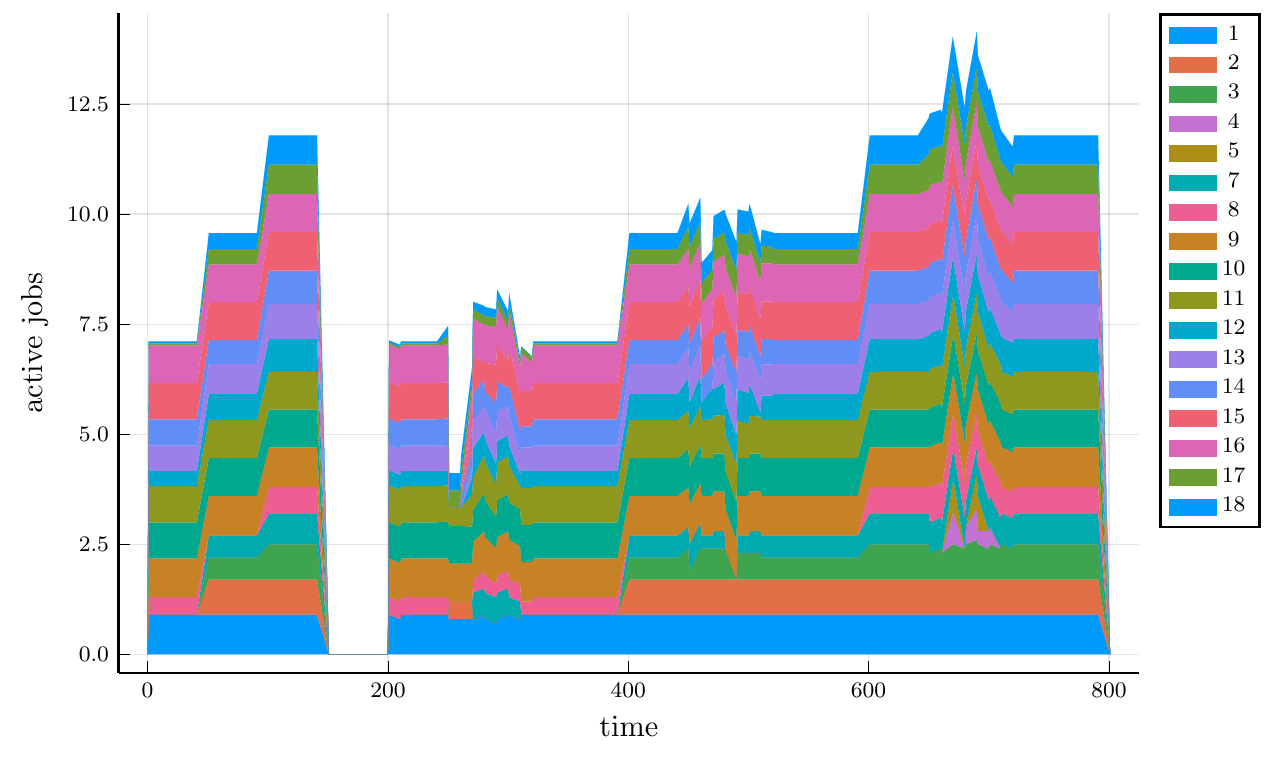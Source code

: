 \RequirePackage{luatex85}
\documentclass[tikz]{standalone}
% Default preamble
\usepackage{pgfplots}
\pgfplotsset{compat=newest}
\usepgfplotslibrary{groupplots}
\usepgfplotslibrary{polar}
\usepgfplotslibrary{smithchart}
\usepgfplotslibrary{statistics}
\usepgfplotslibrary{dateplot}
\usepgfplotslibrary{ternary}
\usetikzlibrary{arrows.meta}
\usetikzlibrary{backgrounds}
\usepgfplotslibrary{patchplots}
\usepgfplotslibrary{fillbetween}
\pgfplotsset{%
layers/standard/.define layer set={%
    background,axis background,axis grid,axis ticks,axis lines,axis tick labels,pre main,main,axis descriptions,axis foreground%
}{grid style= {/pgfplots/on layer=axis grid},%
    tick style= {/pgfplots/on layer=axis ticks},%
    axis line style= {/pgfplots/on layer=axis lines},%
    label style= {/pgfplots/on layer=axis descriptions},%
    legend style= {/pgfplots/on layer=axis descriptions},%
    title style= {/pgfplots/on layer=axis descriptions},%
    colorbar style= {/pgfplots/on layer=axis descriptions},%
    ticklabel style= {/pgfplots/on layer=axis tick labels},%
    axis background@ style={/pgfplots/on layer=axis background},%
    3d box foreground style={/pgfplots/on layer=axis foreground},%
    },
}

\begin{document}
\begin{tikzpicture}[/tikz/background rectangle/.style={fill={rgb,1:red,1.0;green,1.0;blue,1.0}, draw opacity={1.0}}, show background rectangle]
\begin{axis}[point meta max={nan}, point meta min={nan}, legend cell align={left}, legend columns={1}, title={}, title style={at={{(0.5,1)}}, anchor={south}, font={{\fontsize{14 pt}{18.2 pt}\selectfont}}, color={rgb,1:red,0.0;green,0.0;blue,0.0}, draw opacity={1.0}, rotate={0.0}}, legend style={color={rgb,1:red,0.0;green,0.0;blue,0.0}, draw opacity={1.0}, line width={1}, solid, fill={rgb,1:red,1.0;green,1.0;blue,1.0}, fill opacity={1.0}, text opacity={1.0}, font={{\fontsize{8 pt}{10.4 pt}\selectfont}}, text={rgb,1:red,0.0;green,0.0;blue,0.0}, cells={anchor={center}}, at={(1.02, 1)}, anchor={north west}}, axis background/.style={fill={rgb,1:red,1.0;green,1.0;blue,1.0}, opacity={1.0}}, anchor={north west}, xshift={1.0mm}, yshift={-1.0mm}, width={145.4mm}, height={99.6mm}, scaled x ticks={false}, xlabel={time}, x tick style={color={rgb,1:red,0.0;green,0.0;blue,0.0}, opacity={1.0}}, x tick label style={color={rgb,1:red,0.0;green,0.0;blue,0.0}, opacity={1.0}, rotate={0}}, xlabel style={at={(ticklabel cs:0.5)}, anchor=near ticklabel, at={{(ticklabel cs:0.5)}}, anchor={near ticklabel}, font={{\fontsize{11 pt}{14.3 pt}\selectfont}}, color={rgb,1:red,0.0;green,0.0;blue,0.0}, draw opacity={1.0}, rotate={0.0}}, xmajorgrids={true}, xmin={-24.03}, xmax={825.03}, xtick={{0.0,200.0,400.0,600.0,800.0}}, xticklabels={{$0$,$200$,$400$,$600$,$800$}}, xtick align={inside}, xticklabel style={font={{\fontsize{8 pt}{10.4 pt}\selectfont}}, color={rgb,1:red,0.0;green,0.0;blue,0.0}, draw opacity={1.0}, rotate={0.0}}, x grid style={color={rgb,1:red,0.0;green,0.0;blue,0.0}, draw opacity={0.1}, line width={0.5}, solid}, axis x line*={left}, x axis line style={color={rgb,1:red,0.0;green,0.0;blue,0.0}, draw opacity={1.0}, line width={1}, solid}, scaled y ticks={false}, ylabel={active jobs}, y tick style={color={rgb,1:red,0.0;green,0.0;blue,0.0}, opacity={1.0}}, y tick label style={color={rgb,1:red,0.0;green,0.0;blue,0.0}, opacity={1.0}, rotate={0}}, ylabel style={at={(ticklabel cs:0.5)}, anchor=near ticklabel, at={{(ticklabel cs:0.5)}}, anchor={near ticklabel}, font={{\fontsize{11 pt}{14.3 pt}\selectfont}}, color={rgb,1:red,0.0;green,0.0;blue,0.0}, draw opacity={1.0}, rotate={0.0}}, ymajorgrids={true}, ymin={-0.424}, ymax={14.564}, ytick={{0.0,2.5,5.0,7.5,10.0,12.5}}, yticklabels={{$0.0$,$2.5$,$5.0$,$7.5$,$10.0$,$12.5$}}, ytick align={inside}, yticklabel style={font={{\fontsize{8 pt}{10.4 pt}\selectfont}}, color={rgb,1:red,0.0;green,0.0;blue,0.0}, draw opacity={1.0}, rotate={0.0}}, y grid style={color={rgb,1:red,0.0;green,0.0;blue,0.0}, draw opacity={0.1}, line width={0.5}, solid}, axis y line*={left}, y axis line style={color={rgb,1:red,0.0;green,0.0;blue,0.0}, draw opacity={1.0}, line width={1}, solid}, colorbar={false}]
    \addplot+[line width={0}, draw opacity={0}, fill={rgb,1:red,0.0;green,0.606;blue,0.979}, fill opacity={1.0}, mark={none}, forget plot]
        coordinates {
            (0.0,0.0)
            (1.0,0.9)
            (11.0,0.9)
            (21.0,0.9)
            (31.0,0.9)
            (41.0,0.9)
            (51.0,0.9)
            (61.0,0.9)
            (71.0,0.9)
            (81.0,0.9)
            (91.0,0.9)
            (101.0,0.9)
            (111.0,0.9)
            (121.0,0.9)
            (131.0,0.9)
            (141.0,0.9)
            (151.0,0.0)
            (200.0,0.0)
            (201.0,0.9)
            (210.0,0.8)
            (211.0,0.9)
            (221.0,0.9)
            (231.0,0.9)
            (241.0,0.9)
            (250.0,0.9)
            (251.0,0.8)
            (260.0,0.8)
            (261.0,0.8)
            (270.0,0.8)
            (271.0,0.8)
            (280.0,0.9)
            (281.0,0.8)
            (290.0,0.7)
            (291.0,0.8)
            (300.0,0.9)
            (301.0,0.9)
            (310.0,0.8)
            (311.0,0.9)
            (320.0,0.9)
            (321.0,0.9)
            (331.0,0.9)
            (341.0,0.9)
            (351.0,0.9)
            (361.0,0.9)
            (371.0,0.9)
            (381.0,0.9)
            (391.0,0.9)
            (401.0,0.9)
            (411.0,0.9)
            (421.0,0.9)
            (431.0,0.9)
            (441.0,0.9)
            (450.0,0.9)
            (451.0,0.9)
            (460.0,0.9)
            (461.0,0.9)
            (470.0,0.9)
            (471.0,0.9)
            (480.0,0.9)
            (481.0,0.9)
            (490.0,0.9)
            (491.0,0.9)
            (500.0,0.9)
            (501.0,0.9)
            (510.0,0.9)
            (511.0,0.9)
            (520.0,0.9)
            (521.0,0.9)
            (531.0,0.9)
            (541.0,0.9)
            (551.0,0.9)
            (561.0,0.9)
            (571.0,0.9)
            (581.0,0.9)
            (591.0,0.9)
            (601.0,0.9)
            (611.0,0.9)
            (621.0,0.9)
            (631.0,0.9)
            (641.0,0.9)
            (650.0,0.9)
            (651.0,0.9)
            (660.0,0.9)
            (661.0,0.9)
            (670.0,0.9)
            (671.0,0.9)
            (680.0,0.9)
            (681.0,0.9)
            (690.0,0.9)
            (691.0,0.9)
            (700.0,0.9)
            (701.0,0.9)
            (710.0,0.9)
            (711.0,0.9)
            (720.0,0.9)
            (721.0,0.9)
            (731.0,0.9)
            (741.0,0.9)
            (751.0,0.9)
            (761.0,0.9)
            (771.0,0.9)
            (781.0,0.9)
            (791.0,0.9)
            (801.0,0.0)
            (801.0,0.0)
            (791.0,0.0)
            (781.0,0.0)
            (771.0,0.0)
            (761.0,0.0)
            (751.0,0.0)
            (741.0,0.0)
            (731.0,0.0)
            (721.0,0.0)
            (720.0,0.0)
            (711.0,0.0)
            (710.0,0.0)
            (701.0,0.0)
            (700.0,0.0)
            (691.0,0.0)
            (690.0,0.0)
            (681.0,0.0)
            (680.0,0.0)
            (671.0,0.0)
            (670.0,0.0)
            (661.0,0.0)
            (660.0,0.0)
            (651.0,0.0)
            (650.0,0.0)
            (641.0,0.0)
            (631.0,0.0)
            (621.0,0.0)
            (611.0,0.0)
            (601.0,0.0)
            (591.0,0.0)
            (581.0,0.0)
            (571.0,0.0)
            (561.0,0.0)
            (551.0,0.0)
            (541.0,0.0)
            (531.0,0.0)
            (521.0,0.0)
            (520.0,0.0)
            (511.0,0.0)
            (510.0,0.0)
            (501.0,0.0)
            (500.0,0.0)
            (491.0,0.0)
            (490.0,0.0)
            (481.0,0.0)
            (480.0,0.0)
            (471.0,0.0)
            (470.0,0.0)
            (461.0,0.0)
            (460.0,0.0)
            (451.0,0.0)
            (450.0,0.0)
            (441.0,0.0)
            (431.0,0.0)
            (421.0,0.0)
            (411.0,0.0)
            (401.0,0.0)
            (391.0,0.0)
            (381.0,0.0)
            (371.0,0.0)
            (361.0,0.0)
            (351.0,0.0)
            (341.0,0.0)
            (331.0,0.0)
            (321.0,0.0)
            (320.0,0.0)
            (311.0,0.0)
            (310.0,0.0)
            (301.0,0.0)
            (300.0,0.0)
            (291.0,0.0)
            (290.0,0.0)
            (281.0,0.0)
            (280.0,0.0)
            (271.0,0.0)
            (270.0,0.0)
            (261.0,0.0)
            (260.0,0.0)
            (251.0,0.0)
            (250.0,0.0)
            (241.0,0.0)
            (231.0,0.0)
            (221.0,0.0)
            (211.0,0.0)
            (210.0,0.0)
            (201.0,0.0)
            (200.0,0.0)
            (151.0,0.0)
            (141.0,0.0)
            (131.0,0.0)
            (121.0,0.0)
            (111.0,0.0)
            (101.0,0.0)
            (91.0,0.0)
            (81.0,0.0)
            (71.0,0.0)
            (61.0,0.0)
            (51.0,0.0)
            (41.0,0.0)
            (31.0,0.0)
            (21.0,0.0)
            (11.0,0.0)
            (1.0,0.0)
            (0.0,0.0)
            (0.0,0.0)
        }
        ;
    \addplot[color={rgb,1:red,0.0;green,0.606;blue,0.979}, name path={2abb23cb-4850-47d2-918d-495469d9b863}, area legend, legend image code/.code={{
    \draw[fill={rgb,1:red,0.0;green,0.606;blue,0.979}, fill opacity={1.0}] (0cm,-0.1cm) rectangle (0.6cm,0.1cm);
    }}, draw opacity={1.0}, line width={0.01}, solid]
        table[row sep={\\}]
        {
            \\
            0.0  0.0  \\
            1.0  0.9  \\
            11.0  0.9  \\
            21.0  0.9  \\
            31.0  0.9  \\
            41.0  0.9  \\
            51.0  0.9  \\
            61.0  0.9  \\
            71.0  0.9  \\
            81.0  0.9  \\
            91.0  0.9  \\
            101.0  0.9  \\
            111.0  0.9  \\
            121.0  0.9  \\
            131.0  0.9  \\
            141.0  0.9  \\
            151.0  0.0  \\
            200.0  0.0  \\
            201.0  0.9  \\
            210.0  0.8  \\
            211.0  0.9  \\
            221.0  0.9  \\
            231.0  0.9  \\
            241.0  0.9  \\
            250.0  0.9  \\
            251.0  0.8  \\
            260.0  0.8  \\
            261.0  0.8  \\
            270.0  0.8  \\
            271.0  0.8  \\
            280.0  0.9  \\
            281.0  0.8  \\
            290.0  0.7  \\
            291.0  0.8  \\
            300.0  0.9  \\
            301.0  0.9  \\
            310.0  0.8  \\
            311.0  0.9  \\
            320.0  0.9  \\
            321.0  0.9  \\
            331.0  0.9  \\
            341.0  0.9  \\
            351.0  0.9  \\
            361.0  0.9  \\
            371.0  0.9  \\
            381.0  0.9  \\
            391.0  0.9  \\
            401.0  0.9  \\
            411.0  0.9  \\
            421.0  0.9  \\
            431.0  0.9  \\
            441.0  0.9  \\
            450.0  0.9  \\
            451.0  0.9  \\
            460.0  0.9  \\
            461.0  0.9  \\
            470.0  0.9  \\
            471.0  0.9  \\
            480.0  0.9  \\
            481.0  0.9  \\
            490.0  0.9  \\
            491.0  0.9  \\
            500.0  0.9  \\
            501.0  0.9  \\
            510.0  0.9  \\
            511.0  0.9  \\
            520.0  0.9  \\
            521.0  0.9  \\
            531.0  0.9  \\
            541.0  0.9  \\
            551.0  0.9  \\
            561.0  0.9  \\
            571.0  0.9  \\
            581.0  0.9  \\
            591.0  0.9  \\
            601.0  0.9  \\
            611.0  0.9  \\
            621.0  0.9  \\
            631.0  0.9  \\
            641.0  0.9  \\
            650.0  0.9  \\
            651.0  0.9  \\
            660.0  0.9  \\
            661.0  0.9  \\
            670.0  0.9  \\
            671.0  0.9  \\
            680.0  0.9  \\
            681.0  0.9  \\
            690.0  0.9  \\
            691.0  0.9  \\
            700.0  0.9  \\
            701.0  0.9  \\
            710.0  0.9  \\
            711.0  0.9  \\
            720.0  0.9  \\
            721.0  0.9  \\
            731.0  0.9  \\
            741.0  0.9  \\
            751.0  0.9  \\
            761.0  0.9  \\
            771.0  0.9  \\
            781.0  0.9  \\
            791.0  0.9  \\
            801.0  0.0  \\
        }
        ;
    \addlegendentry {1}
    \addplot+[line width={0}, draw opacity={0}, fill={rgb,1:red,0.889;green,0.436;blue,0.278}, fill opacity={1.0}, mark={none}, forget plot]
        coordinates {
            (0.0,0.0)
            (1.0,0.9)
            (11.0,0.9)
            (21.0,0.9)
            (31.0,0.9)
            (41.0,0.9)
            (51.0,1.7)
            (61.0,1.7)
            (71.0,1.7)
            (81.0,1.7)
            (91.0,1.7)
            (101.0,1.7)
            (111.0,1.7)
            (121.0,1.7)
            (131.0,1.7)
            (141.0,1.7)
            (151.0,0.0)
            (200.0,0.0)
            (201.0,0.9)
            (210.0,0.8)
            (211.0,0.9)
            (221.0,0.9)
            (231.0,0.9)
            (241.0,0.9)
            (250.0,0.9)
            (251.0,1.2)
            (260.0,1.2)
            (261.0,1.2)
            (270.0,1.2)
            (271.0,0.8)
            (280.0,0.9)
            (281.0,0.8)
            (290.0,0.7)
            (291.0,0.8)
            (300.0,0.9)
            (301.0,0.9)
            (310.0,0.8)
            (311.0,0.9)
            (320.0,0.9)
            (321.0,0.9)
            (331.0,0.9)
            (341.0,0.9)
            (351.0,0.9)
            (361.0,0.9)
            (371.0,0.9)
            (381.0,0.9)
            (391.0,0.9)
            (401.0,1.7)
            (411.0,1.7)
            (421.0,1.7)
            (431.0,1.7)
            (441.0,1.7)
            (450.0,1.7)
            (451.0,1.7)
            (460.0,1.7)
            (461.0,1.7)
            (470.0,1.7)
            (471.0,1.7)
            (480.0,1.7)
            (481.0,1.7)
            (490.0,1.7)
            (491.0,1.7)
            (500.0,1.7)
            (501.0,1.7)
            (510.0,1.7)
            (511.0,1.7)
            (520.0,1.7)
            (521.0,1.7)
            (531.0,1.7)
            (541.0,1.7)
            (551.0,1.7)
            (561.0,1.7)
            (571.0,1.7)
            (581.0,1.7)
            (591.0,1.7)
            (601.0,1.7)
            (611.0,1.7)
            (621.0,1.7)
            (631.0,1.7)
            (641.0,1.7)
            (650.0,1.7)
            (651.0,1.7)
            (660.0,1.7)
            (661.0,1.7)
            (670.0,1.7)
            (671.0,1.7)
            (680.0,1.7)
            (681.0,1.7)
            (690.0,1.7)
            (691.0,1.7)
            (700.0,1.7)
            (701.0,1.7)
            (710.0,1.7)
            (711.0,1.7)
            (720.0,1.7)
            (721.0,1.7)
            (731.0,1.7)
            (741.0,1.7)
            (751.0,1.7)
            (761.0,1.7)
            (771.0,1.7)
            (781.0,1.7)
            (791.0,1.7)
            (801.0,0.0)
            (801.0,0.0)
            (791.0,0.9)
            (781.0,0.9)
            (771.0,0.9)
            (761.0,0.9)
            (751.0,0.9)
            (741.0,0.9)
            (731.0,0.9)
            (721.0,0.9)
            (720.0,0.9)
            (711.0,0.9)
            (710.0,0.9)
            (701.0,0.9)
            (700.0,0.9)
            (691.0,0.9)
            (690.0,0.9)
            (681.0,0.9)
            (680.0,0.9)
            (671.0,0.9)
            (670.0,0.9)
            (661.0,0.9)
            (660.0,0.9)
            (651.0,0.9)
            (650.0,0.9)
            (641.0,0.9)
            (631.0,0.9)
            (621.0,0.9)
            (611.0,0.9)
            (601.0,0.9)
            (591.0,0.9)
            (581.0,0.9)
            (571.0,0.9)
            (561.0,0.9)
            (551.0,0.9)
            (541.0,0.9)
            (531.0,0.9)
            (521.0,0.9)
            (520.0,0.9)
            (511.0,0.9)
            (510.0,0.9)
            (501.0,0.9)
            (500.0,0.9)
            (491.0,0.9)
            (490.0,0.9)
            (481.0,0.9)
            (480.0,0.9)
            (471.0,0.9)
            (470.0,0.9)
            (461.0,0.9)
            (460.0,0.9)
            (451.0,0.9)
            (450.0,0.9)
            (441.0,0.9)
            (431.0,0.9)
            (421.0,0.9)
            (411.0,0.9)
            (401.0,0.9)
            (391.0,0.9)
            (381.0,0.9)
            (371.0,0.9)
            (361.0,0.9)
            (351.0,0.9)
            (341.0,0.9)
            (331.0,0.9)
            (321.0,0.9)
            (320.0,0.9)
            (311.0,0.9)
            (310.0,0.8)
            (301.0,0.9)
            (300.0,0.9)
            (291.0,0.8)
            (290.0,0.7)
            (281.0,0.8)
            (280.0,0.9)
            (271.0,0.8)
            (270.0,0.8)
            (261.0,0.8)
            (260.0,0.8)
            (251.0,0.8)
            (250.0,0.9)
            (241.0,0.9)
            (231.0,0.9)
            (221.0,0.9)
            (211.0,0.9)
            (210.0,0.8)
            (201.0,0.9)
            (200.0,0.0)
            (151.0,0.0)
            (141.0,0.9)
            (131.0,0.9)
            (121.0,0.9)
            (111.0,0.9)
            (101.0,0.9)
            (91.0,0.9)
            (81.0,0.9)
            (71.0,0.9)
            (61.0,0.9)
            (51.0,0.9)
            (41.0,0.9)
            (31.0,0.9)
            (21.0,0.9)
            (11.0,0.9)
            (1.0,0.9)
            (0.0,0.0)
            (0.0,0.0)
        }
        ;
    \addplot[color={rgb,1:red,0.889;green,0.436;blue,0.278}, name path={d550912f-b2ae-4192-a829-832f46aecee2}, area legend, legend image code/.code={{
    \draw[fill={rgb,1:red,0.889;green,0.436;blue,0.278}, fill opacity={1.0}] (0cm,-0.1cm) rectangle (0.6cm,0.1cm);
    }}, draw opacity={1.0}, line width={0.01}, solid]
        table[row sep={\\}]
        {
            \\
            0.0  0.0  \\
            1.0  0.9  \\
            11.0  0.9  \\
            21.0  0.9  \\
            31.0  0.9  \\
            41.0  0.9  \\
            51.0  1.7  \\
            61.0  1.7  \\
            71.0  1.7  \\
            81.0  1.7  \\
            91.0  1.7  \\
            101.0  1.7  \\
            111.0  1.7  \\
            121.0  1.7  \\
            131.0  1.7  \\
            141.0  1.7  \\
            151.0  0.0  \\
            200.0  0.0  \\
            201.0  0.9  \\
            210.0  0.8  \\
            211.0  0.9  \\
            221.0  0.9  \\
            231.0  0.9  \\
            241.0  0.9  \\
            250.0  0.9  \\
            251.0  1.2  \\
            260.0  1.2  \\
            261.0  1.2  \\
            270.0  1.2  \\
            271.0  0.8  \\
            280.0  0.9  \\
            281.0  0.8  \\
            290.0  0.7  \\
            291.0  0.8  \\
            300.0  0.9  \\
            301.0  0.9  \\
            310.0  0.8  \\
            311.0  0.9  \\
            320.0  0.9  \\
            321.0  0.9  \\
            331.0  0.9  \\
            341.0  0.9  \\
            351.0  0.9  \\
            361.0  0.9  \\
            371.0  0.9  \\
            381.0  0.9  \\
            391.0  0.9  \\
            401.0  1.7  \\
            411.0  1.7  \\
            421.0  1.7  \\
            431.0  1.7  \\
            441.0  1.7  \\
            450.0  1.7  \\
            451.0  1.7  \\
            460.0  1.7  \\
            461.0  1.7  \\
            470.0  1.7  \\
            471.0  1.7  \\
            480.0  1.7  \\
            481.0  1.7  \\
            490.0  1.7  \\
            491.0  1.7  \\
            500.0  1.7  \\
            501.0  1.7  \\
            510.0  1.7  \\
            511.0  1.7  \\
            520.0  1.7  \\
            521.0  1.7  \\
            531.0  1.7  \\
            541.0  1.7  \\
            551.0  1.7  \\
            561.0  1.7  \\
            571.0  1.7  \\
            581.0  1.7  \\
            591.0  1.7  \\
            601.0  1.7  \\
            611.0  1.7  \\
            621.0  1.7  \\
            631.0  1.7  \\
            641.0  1.7  \\
            650.0  1.7  \\
            651.0  1.7  \\
            660.0  1.7  \\
            661.0  1.7  \\
            670.0  1.7  \\
            671.0  1.7  \\
            680.0  1.7  \\
            681.0  1.7  \\
            690.0  1.7  \\
            691.0  1.7  \\
            700.0  1.7  \\
            701.0  1.7  \\
            710.0  1.7  \\
            711.0  1.7  \\
            720.0  1.7  \\
            721.0  1.7  \\
            731.0  1.7  \\
            741.0  1.7  \\
            751.0  1.7  \\
            761.0  1.7  \\
            771.0  1.7  \\
            781.0  1.7  \\
            791.0  1.7  \\
            801.0  0.0  \\
        }
        ;
    \addlegendentry {2}
    \addplot+[line width={0}, draw opacity={0}, fill={rgb,1:red,0.242;green,0.643;blue,0.304}, fill opacity={1.0}, mark={none}, forget plot]
        coordinates {
            (0.0,0.0)
            (1.0,0.9)
            (11.0,0.9)
            (21.0,0.9)
            (31.0,0.9)
            (41.0,0.9)
            (51.0,2.2)
            (61.0,2.2)
            (71.0,2.2)
            (81.0,2.2)
            (91.0,2.2)
            (101.0,2.5)
            (111.0,2.5)
            (121.0,2.5)
            (131.0,2.5)
            (141.0,2.5)
            (151.0,0.0)
            (200.0,0.0)
            (201.0,0.9)
            (210.0,0.8)
            (211.0,0.9)
            (221.0,0.9)
            (231.0,0.9)
            (241.0,0.9)
            (250.0,0.9)
            (251.0,1.2)
            (260.0,1.2)
            (261.0,1.2)
            (270.0,1.2)
            (271.0,0.8)
            (280.0,0.9)
            (281.0,0.8)
            (290.0,0.7)
            (291.0,0.8)
            (300.0,0.9)
            (301.0,0.9)
            (310.0,0.8)
            (311.0,0.9)
            (320.0,0.9)
            (321.0,0.9)
            (331.0,0.9)
            (341.0,0.9)
            (351.0,0.9)
            (361.0,0.9)
            (371.0,0.9)
            (381.0,0.9)
            (391.0,0.9)
            (401.0,2.2)
            (411.0,2.2)
            (421.0,2.2)
            (431.0,2.2)
            (441.0,2.2)
            (450.0,2.4)
            (451.0,1.9)
            (460.0,2.4)
            (461.0,2.4)
            (470.0,2.4)
            (471.0,2.4)
            (480.0,2.4)
            (481.0,2.4)
            (490.0,1.7)
            (491.0,2.3)
            (500.0,2.3)
            (501.0,2.3)
            (510.0,2.3)
            (511.0,2.2)
            (520.0,2.2)
            (521.0,2.2)
            (531.0,2.2)
            (541.0,2.2)
            (551.0,2.2)
            (561.0,2.2)
            (571.0,2.2)
            (581.0,2.2)
            (591.0,2.2)
            (601.0,2.5)
            (611.0,2.5)
            (621.0,2.5)
            (631.0,2.5)
            (641.0,2.5)
            (650.0,2.5)
            (651.0,2.3)
            (660.0,2.4)
            (661.0,2.3)
            (670.0,2.5)
            (671.0,2.5)
            (680.0,2.4)
            (681.0,2.5)
            (690.0,2.6)
            (691.0,2.5)
            (700.0,2.4)
            (701.0,2.5)
            (710.0,2.4)
            (711.0,2.5)
            (720.0,2.4)
            (721.0,2.5)
            (731.0,2.5)
            (741.0,2.5)
            (751.0,2.5)
            (761.0,2.5)
            (771.0,2.5)
            (781.0,2.5)
            (791.0,2.5)
            (801.0,0.0)
            (801.0,0.0)
            (791.0,1.7)
            (781.0,1.7)
            (771.0,1.7)
            (761.0,1.7)
            (751.0,1.7)
            (741.0,1.7)
            (731.0,1.7)
            (721.0,1.7)
            (720.0,1.7)
            (711.0,1.7)
            (710.0,1.7)
            (701.0,1.7)
            (700.0,1.7)
            (691.0,1.7)
            (690.0,1.7)
            (681.0,1.7)
            (680.0,1.7)
            (671.0,1.7)
            (670.0,1.7)
            (661.0,1.7)
            (660.0,1.7)
            (651.0,1.7)
            (650.0,1.7)
            (641.0,1.7)
            (631.0,1.7)
            (621.0,1.7)
            (611.0,1.7)
            (601.0,1.7)
            (591.0,1.7)
            (581.0,1.7)
            (571.0,1.7)
            (561.0,1.7)
            (551.0,1.7)
            (541.0,1.7)
            (531.0,1.7)
            (521.0,1.7)
            (520.0,1.7)
            (511.0,1.7)
            (510.0,1.7)
            (501.0,1.7)
            (500.0,1.7)
            (491.0,1.7)
            (490.0,1.7)
            (481.0,1.7)
            (480.0,1.7)
            (471.0,1.7)
            (470.0,1.7)
            (461.0,1.7)
            (460.0,1.7)
            (451.0,1.7)
            (450.0,1.7)
            (441.0,1.7)
            (431.0,1.7)
            (421.0,1.7)
            (411.0,1.7)
            (401.0,1.7)
            (391.0,0.9)
            (381.0,0.9)
            (371.0,0.9)
            (361.0,0.9)
            (351.0,0.9)
            (341.0,0.9)
            (331.0,0.9)
            (321.0,0.9)
            (320.0,0.9)
            (311.0,0.9)
            (310.0,0.8)
            (301.0,0.9)
            (300.0,0.9)
            (291.0,0.8)
            (290.0,0.7)
            (281.0,0.8)
            (280.0,0.9)
            (271.0,0.8)
            (270.0,1.2)
            (261.0,1.2)
            (260.0,1.2)
            (251.0,1.2)
            (250.0,0.9)
            (241.0,0.9)
            (231.0,0.9)
            (221.0,0.9)
            (211.0,0.9)
            (210.0,0.8)
            (201.0,0.9)
            (200.0,0.0)
            (151.0,0.0)
            (141.0,1.7)
            (131.0,1.7)
            (121.0,1.7)
            (111.0,1.7)
            (101.0,1.7)
            (91.0,1.7)
            (81.0,1.7)
            (71.0,1.7)
            (61.0,1.7)
            (51.0,1.7)
            (41.0,0.9)
            (31.0,0.9)
            (21.0,0.9)
            (11.0,0.9)
            (1.0,0.9)
            (0.0,0.0)
            (0.0,0.0)
        }
        ;
    \addplot[color={rgb,1:red,0.242;green,0.643;blue,0.304}, name path={d22f063f-efa0-44fe-a6c5-d022a24f7546}, area legend, legend image code/.code={{
    \draw[fill={rgb,1:red,0.242;green,0.643;blue,0.304}, fill opacity={1.0}] (0cm,-0.1cm) rectangle (0.6cm,0.1cm);
    }}, draw opacity={1.0}, line width={0.01}, solid]
        table[row sep={\\}]
        {
            \\
            0.0  0.0  \\
            1.0  0.9  \\
            11.0  0.9  \\
            21.0  0.9  \\
            31.0  0.9  \\
            41.0  0.9  \\
            51.0  2.2  \\
            61.0  2.2  \\
            71.0  2.2  \\
            81.0  2.2  \\
            91.0  2.2  \\
            101.0  2.5  \\
            111.0  2.5  \\
            121.0  2.5  \\
            131.0  2.5  \\
            141.0  2.5  \\
            151.0  0.0  \\
            200.0  0.0  \\
            201.0  0.9  \\
            210.0  0.8  \\
            211.0  0.9  \\
            221.0  0.9  \\
            231.0  0.9  \\
            241.0  0.9  \\
            250.0  0.9  \\
            251.0  1.2  \\
            260.0  1.2  \\
            261.0  1.2  \\
            270.0  1.2  \\
            271.0  0.8  \\
            280.0  0.9  \\
            281.0  0.8  \\
            290.0  0.7  \\
            291.0  0.8  \\
            300.0  0.9  \\
            301.0  0.9  \\
            310.0  0.8  \\
            311.0  0.9  \\
            320.0  0.9  \\
            321.0  0.9  \\
            331.0  0.9  \\
            341.0  0.9  \\
            351.0  0.9  \\
            361.0  0.9  \\
            371.0  0.9  \\
            381.0  0.9  \\
            391.0  0.9  \\
            401.0  2.2  \\
            411.0  2.2  \\
            421.0  2.2  \\
            431.0  2.2  \\
            441.0  2.2  \\
            450.0  2.4  \\
            451.0  1.9  \\
            460.0  2.4  \\
            461.0  2.4  \\
            470.0  2.4  \\
            471.0  2.4  \\
            480.0  2.4  \\
            481.0  2.4  \\
            490.0  1.7  \\
            491.0  2.3  \\
            500.0  2.3  \\
            501.0  2.3  \\
            510.0  2.3  \\
            511.0  2.2  \\
            520.0  2.2  \\
            521.0  2.2  \\
            531.0  2.2  \\
            541.0  2.2  \\
            551.0  2.2  \\
            561.0  2.2  \\
            571.0  2.2  \\
            581.0  2.2  \\
            591.0  2.2  \\
            601.0  2.5  \\
            611.0  2.5  \\
            621.0  2.5  \\
            631.0  2.5  \\
            641.0  2.5  \\
            650.0  2.5  \\
            651.0  2.3  \\
            660.0  2.4  \\
            661.0  2.3  \\
            670.0  2.5  \\
            671.0  2.5  \\
            680.0  2.4  \\
            681.0  2.5  \\
            690.0  2.6  \\
            691.0  2.5  \\
            700.0  2.4  \\
            701.0  2.5  \\
            710.0  2.4  \\
            711.0  2.5  \\
            720.0  2.4  \\
            721.0  2.5  \\
            731.0  2.5  \\
            741.0  2.5  \\
            751.0  2.5  \\
            761.0  2.5  \\
            771.0  2.5  \\
            781.0  2.5  \\
            791.0  2.5  \\
            801.0  0.0  \\
        }
        ;
    \addlegendentry {3}
    \addplot+[line width={0}, draw opacity={0}, fill={rgb,1:red,0.764;green,0.444;blue,0.824}, fill opacity={1.0}, mark={none}, forget plot]
        coordinates {
            (0.0,0.0)
            (1.0,0.9)
            (11.0,0.9)
            (21.0,0.9)
            (31.0,0.9)
            (41.0,0.9)
            (51.0,2.2)
            (61.0,2.2)
            (71.0,2.2)
            (81.0,2.2)
            (91.0,2.2)
            (101.0,2.5)
            (111.0,2.5)
            (121.0,2.5)
            (131.0,2.5)
            (141.0,2.5)
            (151.0,0.0)
            (200.0,0.0)
            (201.0,0.9)
            (210.0,0.8)
            (211.0,0.9)
            (221.0,0.9)
            (231.0,0.9)
            (241.0,0.9)
            (250.0,0.9)
            (251.0,1.2)
            (260.0,1.2)
            (261.0,1.2)
            (270.0,1.2)
            (271.0,0.8)
            (280.0,0.9)
            (281.0,0.8)
            (290.0,0.7)
            (291.0,0.8)
            (300.0,0.9)
            (301.0,0.9)
            (310.0,0.8)
            (311.0,0.9)
            (320.0,0.9)
            (321.0,0.9)
            (331.0,0.9)
            (341.0,0.9)
            (351.0,0.9)
            (361.0,0.9)
            (371.0,0.9)
            (381.0,0.9)
            (391.0,0.9)
            (401.0,2.2)
            (411.0,2.2)
            (421.0,2.2)
            (431.0,2.2)
            (441.0,2.2)
            (450.0,2.4)
            (451.0,1.9)
            (460.0,2.4)
            (461.0,2.4)
            (470.0,2.4)
            (471.0,2.4)
            (480.0,2.4)
            (481.0,2.4)
            (490.0,1.7)
            (491.0,2.3)
            (500.0,2.3)
            (501.0,2.3)
            (510.0,2.3)
            (511.0,2.2)
            (520.0,2.2)
            (521.0,2.2)
            (531.0,2.2)
            (541.0,2.2)
            (551.0,2.2)
            (561.0,2.2)
            (571.0,2.2)
            (581.0,2.2)
            (591.0,2.2)
            (601.0,2.5)
            (611.0,2.5)
            (621.0,2.5)
            (631.0,2.5)
            (641.0,2.5)
            (650.0,2.5)
            (651.0,2.3)
            (660.0,2.4)
            (661.0,2.3)
            (670.0,3.2)
            (671.0,3.2)
            (680.0,2.4)
            (681.0,2.9)
            (690.0,3.3)
            (691.0,2.8)
            (700.0,2.8)
            (701.0,2.9)
            (710.0,2.4)
            (711.0,2.5)
            (720.0,2.4)
            (721.0,2.5)
            (731.0,2.5)
            (741.0,2.5)
            (751.0,2.5)
            (761.0,2.5)
            (771.0,2.5)
            (781.0,2.5)
            (791.0,2.5)
            (801.0,0.0)
            (801.0,0.0)
            (791.0,2.5)
            (781.0,2.5)
            (771.0,2.5)
            (761.0,2.5)
            (751.0,2.5)
            (741.0,2.5)
            (731.0,2.5)
            (721.0,2.5)
            (720.0,2.4)
            (711.0,2.5)
            (710.0,2.4)
            (701.0,2.5)
            (700.0,2.4)
            (691.0,2.5)
            (690.0,2.6)
            (681.0,2.5)
            (680.0,2.4)
            (671.0,2.5)
            (670.0,2.5)
            (661.0,2.3)
            (660.0,2.4)
            (651.0,2.3)
            (650.0,2.5)
            (641.0,2.5)
            (631.0,2.5)
            (621.0,2.5)
            (611.0,2.5)
            (601.0,2.5)
            (591.0,2.2)
            (581.0,2.2)
            (571.0,2.2)
            (561.0,2.2)
            (551.0,2.2)
            (541.0,2.2)
            (531.0,2.2)
            (521.0,2.2)
            (520.0,2.2)
            (511.0,2.2)
            (510.0,2.3)
            (501.0,2.3)
            (500.0,2.3)
            (491.0,2.3)
            (490.0,1.7)
            (481.0,2.4)
            (480.0,2.4)
            (471.0,2.4)
            (470.0,2.4)
            (461.0,2.4)
            (460.0,2.4)
            (451.0,1.9)
            (450.0,2.4)
            (441.0,2.2)
            (431.0,2.2)
            (421.0,2.2)
            (411.0,2.2)
            (401.0,2.2)
            (391.0,0.9)
            (381.0,0.9)
            (371.0,0.9)
            (361.0,0.9)
            (351.0,0.9)
            (341.0,0.9)
            (331.0,0.9)
            (321.0,0.9)
            (320.0,0.9)
            (311.0,0.9)
            (310.0,0.8)
            (301.0,0.9)
            (300.0,0.9)
            (291.0,0.8)
            (290.0,0.7)
            (281.0,0.8)
            (280.0,0.9)
            (271.0,0.8)
            (270.0,1.2)
            (261.0,1.2)
            (260.0,1.2)
            (251.0,1.2)
            (250.0,0.9)
            (241.0,0.9)
            (231.0,0.9)
            (221.0,0.9)
            (211.0,0.9)
            (210.0,0.8)
            (201.0,0.9)
            (200.0,0.0)
            (151.0,0.0)
            (141.0,2.5)
            (131.0,2.5)
            (121.0,2.5)
            (111.0,2.5)
            (101.0,2.5)
            (91.0,2.2)
            (81.0,2.2)
            (71.0,2.2)
            (61.0,2.2)
            (51.0,2.2)
            (41.0,0.9)
            (31.0,0.9)
            (21.0,0.9)
            (11.0,0.9)
            (1.0,0.9)
            (0.0,0.0)
            (0.0,0.0)
        }
        ;
    \addplot[color={rgb,1:red,0.764;green,0.444;blue,0.824}, name path={35f5dbe2-0001-4789-b6fd-b8911b8fc06b}, area legend, legend image code/.code={{
    \draw[fill={rgb,1:red,0.764;green,0.444;blue,0.824}, fill opacity={1.0}] (0cm,-0.1cm) rectangle (0.6cm,0.1cm);
    }}, draw opacity={1.0}, line width={0.01}, solid]
        table[row sep={\\}]
        {
            \\
            0.0  0.0  \\
            1.0  0.9  \\
            11.0  0.9  \\
            21.0  0.9  \\
            31.0  0.9  \\
            41.0  0.9  \\
            51.0  2.2  \\
            61.0  2.2  \\
            71.0  2.2  \\
            81.0  2.2  \\
            91.0  2.2  \\
            101.0  2.5  \\
            111.0  2.5  \\
            121.0  2.5  \\
            131.0  2.5  \\
            141.0  2.5  \\
            151.0  0.0  \\
            200.0  0.0  \\
            201.0  0.9  \\
            210.0  0.8  \\
            211.0  0.9  \\
            221.0  0.9  \\
            231.0  0.9  \\
            241.0  0.9  \\
            250.0  0.9  \\
            251.0  1.2  \\
            260.0  1.2  \\
            261.0  1.2  \\
            270.0  1.2  \\
            271.0  0.8  \\
            280.0  0.9  \\
            281.0  0.8  \\
            290.0  0.7  \\
            291.0  0.8  \\
            300.0  0.9  \\
            301.0  0.9  \\
            310.0  0.8  \\
            311.0  0.9  \\
            320.0  0.9  \\
            321.0  0.9  \\
            331.0  0.9  \\
            341.0  0.9  \\
            351.0  0.9  \\
            361.0  0.9  \\
            371.0  0.9  \\
            381.0  0.9  \\
            391.0  0.9  \\
            401.0  2.2  \\
            411.0  2.2  \\
            421.0  2.2  \\
            431.0  2.2  \\
            441.0  2.2  \\
            450.0  2.4  \\
            451.0  1.9  \\
            460.0  2.4  \\
            461.0  2.4  \\
            470.0  2.4  \\
            471.0  2.4  \\
            480.0  2.4  \\
            481.0  2.4  \\
            490.0  1.7  \\
            491.0  2.3  \\
            500.0  2.3  \\
            501.0  2.3  \\
            510.0  2.3  \\
            511.0  2.2  \\
            520.0  2.2  \\
            521.0  2.2  \\
            531.0  2.2  \\
            541.0  2.2  \\
            551.0  2.2  \\
            561.0  2.2  \\
            571.0  2.2  \\
            581.0  2.2  \\
            591.0  2.2  \\
            601.0  2.5  \\
            611.0  2.5  \\
            621.0  2.5  \\
            631.0  2.5  \\
            641.0  2.5  \\
            650.0  2.5  \\
            651.0  2.3  \\
            660.0  2.4  \\
            661.0  2.3  \\
            670.0  3.2  \\
            671.0  3.2  \\
            680.0  2.4  \\
            681.0  2.9  \\
            690.0  3.3  \\
            691.0  2.8  \\
            700.0  2.8  \\
            701.0  2.9  \\
            710.0  2.4  \\
            711.0  2.5  \\
            720.0  2.4  \\
            721.0  2.5  \\
            731.0  2.5  \\
            741.0  2.5  \\
            751.0  2.5  \\
            761.0  2.5  \\
            771.0  2.5  \\
            781.0  2.5  \\
            791.0  2.5  \\
            801.0  0.0  \\
        }
        ;
    \addlegendentry {4}
    \addplot+[line width={0}, draw opacity={0}, fill={rgb,1:red,0.675;green,0.556;blue,0.094}, fill opacity={1.0}, mark={none}, forget plot]
        coordinates {
            (0.0,0.0)
            (1.0,0.9)
            (11.0,0.9)
            (21.0,0.9)
            (31.0,0.9)
            (41.0,0.9)
            (51.0,2.2)
            (61.0,2.2)
            (71.0,2.2)
            (81.0,2.2)
            (91.0,2.2)
            (101.0,2.5)
            (111.0,2.5)
            (121.0,2.5)
            (131.0,2.5)
            (141.0,2.5)
            (151.0,0.0)
            (200.0,0.0)
            (201.0,0.9)
            (210.0,0.8)
            (211.0,0.9)
            (221.0,0.9)
            (231.0,0.9)
            (241.0,0.9)
            (250.0,0.9)
            (251.0,1.2)
            (260.0,1.2)
            (261.0,1.2)
            (270.0,1.2)
            (271.0,0.8)
            (280.0,0.9)
            (281.0,0.8)
            (290.0,0.7)
            (291.0,0.8)
            (300.0,0.9)
            (301.0,0.9)
            (310.0,0.8)
            (311.0,0.9)
            (320.0,0.9)
            (321.0,0.9)
            (331.0,0.9)
            (341.0,0.9)
            (351.0,0.9)
            (361.0,0.9)
            (371.0,0.9)
            (381.0,0.9)
            (391.0,0.9)
            (401.0,2.2)
            (411.0,2.2)
            (421.0,2.2)
            (431.0,2.2)
            (441.0,2.2)
            (450.0,2.4)
            (451.0,1.9)
            (460.0,2.4)
            (461.0,2.4)
            (470.0,2.4)
            (471.0,2.4)
            (480.0,2.4)
            (481.0,2.4)
            (490.0,1.7)
            (491.0,2.3)
            (500.0,2.3)
            (501.0,2.3)
            (510.0,2.3)
            (511.0,2.2)
            (520.0,2.2)
            (521.0,2.2)
            (531.0,2.2)
            (541.0,2.2)
            (551.0,2.2)
            (561.0,2.2)
            (571.0,2.2)
            (581.0,2.2)
            (591.0,2.2)
            (601.0,2.5)
            (611.0,2.5)
            (621.0,2.5)
            (631.0,2.5)
            (641.0,2.5)
            (650.0,2.5)
            (651.0,2.3)
            (660.0,2.4)
            (661.0,2.3)
            (670.0,3.9)
            (671.0,3.9)
            (680.0,2.4)
            (681.0,2.9)
            (690.0,4.1)
            (691.0,3.6)
            (700.0,2.8)
            (701.0,2.9)
            (710.0,2.4)
            (711.0,2.5)
            (720.0,2.4)
            (721.0,2.5)
            (731.0,2.5)
            (741.0,2.5)
            (751.0,2.5)
            (761.0,2.5)
            (771.0,2.5)
            (781.0,2.5)
            (791.0,2.5)
            (801.0,0.0)
            (801.0,0.0)
            (791.0,2.5)
            (781.0,2.5)
            (771.0,2.5)
            (761.0,2.5)
            (751.0,2.5)
            (741.0,2.5)
            (731.0,2.5)
            (721.0,2.5)
            (720.0,2.4)
            (711.0,2.5)
            (710.0,2.4)
            (701.0,2.9)
            (700.0,2.8)
            (691.0,2.8)
            (690.0,3.3)
            (681.0,2.9)
            (680.0,2.4)
            (671.0,3.2)
            (670.0,3.2)
            (661.0,2.3)
            (660.0,2.4)
            (651.0,2.3)
            (650.0,2.5)
            (641.0,2.5)
            (631.0,2.5)
            (621.0,2.5)
            (611.0,2.5)
            (601.0,2.5)
            (591.0,2.2)
            (581.0,2.2)
            (571.0,2.2)
            (561.0,2.2)
            (551.0,2.2)
            (541.0,2.2)
            (531.0,2.2)
            (521.0,2.2)
            (520.0,2.2)
            (511.0,2.2)
            (510.0,2.3)
            (501.0,2.3)
            (500.0,2.3)
            (491.0,2.3)
            (490.0,1.7)
            (481.0,2.4)
            (480.0,2.4)
            (471.0,2.4)
            (470.0,2.4)
            (461.0,2.4)
            (460.0,2.4)
            (451.0,1.9)
            (450.0,2.4)
            (441.0,2.2)
            (431.0,2.2)
            (421.0,2.2)
            (411.0,2.2)
            (401.0,2.2)
            (391.0,0.9)
            (381.0,0.9)
            (371.0,0.9)
            (361.0,0.9)
            (351.0,0.9)
            (341.0,0.9)
            (331.0,0.9)
            (321.0,0.9)
            (320.0,0.9)
            (311.0,0.9)
            (310.0,0.8)
            (301.0,0.9)
            (300.0,0.9)
            (291.0,0.8)
            (290.0,0.7)
            (281.0,0.8)
            (280.0,0.9)
            (271.0,0.8)
            (270.0,1.2)
            (261.0,1.2)
            (260.0,1.2)
            (251.0,1.2)
            (250.0,0.9)
            (241.0,0.9)
            (231.0,0.9)
            (221.0,0.9)
            (211.0,0.9)
            (210.0,0.8)
            (201.0,0.9)
            (200.0,0.0)
            (151.0,0.0)
            (141.0,2.5)
            (131.0,2.5)
            (121.0,2.5)
            (111.0,2.5)
            (101.0,2.5)
            (91.0,2.2)
            (81.0,2.2)
            (71.0,2.2)
            (61.0,2.2)
            (51.0,2.2)
            (41.0,0.9)
            (31.0,0.9)
            (21.0,0.9)
            (11.0,0.9)
            (1.0,0.9)
            (0.0,0.0)
            (0.0,0.0)
        }
        ;
    \addplot[color={rgb,1:red,0.675;green,0.556;blue,0.094}, name path={3a4ef61b-ec4e-4f29-9b13-965938993c97}, area legend, legend image code/.code={{
    \draw[fill={rgb,1:red,0.675;green,0.556;blue,0.094}, fill opacity={1.0}] (0cm,-0.1cm) rectangle (0.6cm,0.1cm);
    }}, draw opacity={1.0}, line width={0.01}, solid]
        table[row sep={\\}]
        {
            \\
            0.0  0.0  \\
            1.0  0.9  \\
            11.0  0.9  \\
            21.0  0.9  \\
            31.0  0.9  \\
            41.0  0.9  \\
            51.0  2.2  \\
            61.0  2.2  \\
            71.0  2.2  \\
            81.0  2.2  \\
            91.0  2.2  \\
            101.0  2.5  \\
            111.0  2.5  \\
            121.0  2.5  \\
            131.0  2.5  \\
            141.0  2.5  \\
            151.0  0.0  \\
            200.0  0.0  \\
            201.0  0.9  \\
            210.0  0.8  \\
            211.0  0.9  \\
            221.0  0.9  \\
            231.0  0.9  \\
            241.0  0.9  \\
            250.0  0.9  \\
            251.0  1.2  \\
            260.0  1.2  \\
            261.0  1.2  \\
            270.0  1.2  \\
            271.0  0.8  \\
            280.0  0.9  \\
            281.0  0.8  \\
            290.0  0.7  \\
            291.0  0.8  \\
            300.0  0.9  \\
            301.0  0.9  \\
            310.0  0.8  \\
            311.0  0.9  \\
            320.0  0.9  \\
            321.0  0.9  \\
            331.0  0.9  \\
            341.0  0.9  \\
            351.0  0.9  \\
            361.0  0.9  \\
            371.0  0.9  \\
            381.0  0.9  \\
            391.0  0.9  \\
            401.0  2.2  \\
            411.0  2.2  \\
            421.0  2.2  \\
            431.0  2.2  \\
            441.0  2.2  \\
            450.0  2.4  \\
            451.0  1.9  \\
            460.0  2.4  \\
            461.0  2.4  \\
            470.0  2.4  \\
            471.0  2.4  \\
            480.0  2.4  \\
            481.0  2.4  \\
            490.0  1.7  \\
            491.0  2.3  \\
            500.0  2.3  \\
            501.0  2.3  \\
            510.0  2.3  \\
            511.0  2.2  \\
            520.0  2.2  \\
            521.0  2.2  \\
            531.0  2.2  \\
            541.0  2.2  \\
            551.0  2.2  \\
            561.0  2.2  \\
            571.0  2.2  \\
            581.0  2.2  \\
            591.0  2.2  \\
            601.0  2.5  \\
            611.0  2.5  \\
            621.0  2.5  \\
            631.0  2.5  \\
            641.0  2.5  \\
            650.0  2.5  \\
            651.0  2.3  \\
            660.0  2.4  \\
            661.0  2.3  \\
            670.0  3.9  \\
            671.0  3.9  \\
            680.0  2.4  \\
            681.0  2.9  \\
            690.0  4.1  \\
            691.0  3.6  \\
            700.0  2.8  \\
            701.0  2.9  \\
            710.0  2.4  \\
            711.0  2.5  \\
            720.0  2.4  \\
            721.0  2.5  \\
            731.0  2.5  \\
            741.0  2.5  \\
            751.0  2.5  \\
            761.0  2.5  \\
            771.0  2.5  \\
            781.0  2.5  \\
            791.0  2.5  \\
            801.0  0.0  \\
        }
        ;
    \addlegendentry {5}
    \addplot+[line width={0}, draw opacity={0}, fill={rgb,1:red,0.0;green,0.666;blue,0.681}, fill opacity={1.0}, mark={none}, forget plot]
        coordinates {
            (0.0,0.0)
            (1.0,0.9)
            (11.0,0.9)
            (21.0,0.9)
            (31.0,0.9)
            (41.0,0.9)
            (51.0,2.7)
            (61.0,2.7)
            (71.0,2.7)
            (81.0,2.7)
            (91.0,2.7)
            (101.0,3.2)
            (111.0,3.2)
            (121.0,3.2)
            (131.0,3.2)
            (141.0,3.2)
            (151.0,0.0)
            (200.0,0.0)
            (201.0,0.9)
            (210.0,0.8)
            (211.0,0.9)
            (221.0,0.9)
            (231.0,0.9)
            (241.0,0.9)
            (250.0,0.9)
            (251.0,1.2)
            (260.0,1.2)
            (261.0,1.2)
            (270.0,1.2)
            (271.0,1.4)
            (280.0,1.5)
            (281.0,1.4)
            (290.0,1.3)
            (291.0,1.4)
            (300.0,1.5)
            (301.0,1.3)
            (310.0,1.2)
            (311.0,0.9)
            (320.0,0.9)
            (321.0,0.9)
            (331.0,0.9)
            (341.0,0.9)
            (351.0,0.9)
            (361.0,0.9)
            (371.0,0.9)
            (381.0,0.9)
            (391.0,0.9)
            (401.0,2.7)
            (411.0,2.7)
            (421.0,2.7)
            (431.0,2.7)
            (441.0,2.7)
            (450.0,2.9)
            (451.0,2.5)
            (460.0,3.0)
            (461.0,2.7)
            (470.0,2.7)
            (471.0,2.8)
            (480.0,2.8)
            (481.0,2.4)
            (490.0,1.7)
            (491.0,2.7)
            (500.0,2.7)
            (501.0,2.8)
            (510.0,2.8)
            (511.0,2.7)
            (520.0,2.7)
            (521.0,2.7)
            (531.0,2.7)
            (541.0,2.7)
            (551.0,2.7)
            (561.0,2.7)
            (571.0,2.7)
            (581.0,2.7)
            (591.0,2.7)
            (601.0,3.2)
            (611.0,3.2)
            (621.0,3.2)
            (631.0,3.2)
            (641.0,3.2)
            (650.0,3.2)
            (651.0,3.0)
            (660.0,3.1)
            (661.0,3.0)
            (670.0,4.6)
            (671.0,4.6)
            (680.0,3.1)
            (681.0,3.5)
            (690.0,4.7)
            (691.0,4.3)
            (700.0,3.5)
            (701.0,3.6)
            (710.0,3.1)
            (711.0,3.2)
            (720.0,3.1)
            (721.0,3.2)
            (731.0,3.2)
            (741.0,3.2)
            (751.0,3.2)
            (761.0,3.2)
            (771.0,3.2)
            (781.0,3.2)
            (791.0,3.2)
            (801.0,0.0)
            (801.0,0.0)
            (791.0,2.5)
            (781.0,2.5)
            (771.0,2.5)
            (761.0,2.5)
            (751.0,2.5)
            (741.0,2.5)
            (731.0,2.5)
            (721.0,2.5)
            (720.0,2.4)
            (711.0,2.5)
            (710.0,2.4)
            (701.0,2.9)
            (700.0,2.8)
            (691.0,3.6)
            (690.0,4.1)
            (681.0,2.9)
            (680.0,2.4)
            (671.0,3.9)
            (670.0,3.9)
            (661.0,2.3)
            (660.0,2.4)
            (651.0,2.3)
            (650.0,2.5)
            (641.0,2.5)
            (631.0,2.5)
            (621.0,2.5)
            (611.0,2.5)
            (601.0,2.5)
            (591.0,2.2)
            (581.0,2.2)
            (571.0,2.2)
            (561.0,2.2)
            (551.0,2.2)
            (541.0,2.2)
            (531.0,2.2)
            (521.0,2.2)
            (520.0,2.2)
            (511.0,2.2)
            (510.0,2.3)
            (501.0,2.3)
            (500.0,2.3)
            (491.0,2.3)
            (490.0,1.7)
            (481.0,2.4)
            (480.0,2.4)
            (471.0,2.4)
            (470.0,2.4)
            (461.0,2.4)
            (460.0,2.4)
            (451.0,1.9)
            (450.0,2.4)
            (441.0,2.2)
            (431.0,2.2)
            (421.0,2.2)
            (411.0,2.2)
            (401.0,2.2)
            (391.0,0.9)
            (381.0,0.9)
            (371.0,0.9)
            (361.0,0.9)
            (351.0,0.9)
            (341.0,0.9)
            (331.0,0.9)
            (321.0,0.9)
            (320.0,0.9)
            (311.0,0.9)
            (310.0,0.8)
            (301.0,0.9)
            (300.0,0.9)
            (291.0,0.8)
            (290.0,0.7)
            (281.0,0.8)
            (280.0,0.9)
            (271.0,0.8)
            (270.0,1.2)
            (261.0,1.2)
            (260.0,1.2)
            (251.0,1.2)
            (250.0,0.9)
            (241.0,0.9)
            (231.0,0.9)
            (221.0,0.9)
            (211.0,0.9)
            (210.0,0.8)
            (201.0,0.9)
            (200.0,0.0)
            (151.0,0.0)
            (141.0,2.5)
            (131.0,2.5)
            (121.0,2.5)
            (111.0,2.5)
            (101.0,2.5)
            (91.0,2.2)
            (81.0,2.2)
            (71.0,2.2)
            (61.0,2.2)
            (51.0,2.2)
            (41.0,0.9)
            (31.0,0.9)
            (21.0,0.9)
            (11.0,0.9)
            (1.0,0.9)
            (0.0,0.0)
            (0.0,0.0)
        }
        ;
    \addplot[color={rgb,1:red,0.0;green,0.666;blue,0.681}, name path={3ed456dc-1fb8-4daa-8073-174718263e13}, area legend, legend image code/.code={{
    \draw[fill={rgb,1:red,0.0;green,0.666;blue,0.681}, fill opacity={1.0}] (0cm,-0.1cm) rectangle (0.6cm,0.1cm);
    }}, draw opacity={1.0}, line width={0.01}, solid]
        table[row sep={\\}]
        {
            \\
            0.0  0.0  \\
            1.0  0.9  \\
            11.0  0.9  \\
            21.0  0.9  \\
            31.0  0.9  \\
            41.0  0.9  \\
            51.0  2.7  \\
            61.0  2.7  \\
            71.0  2.7  \\
            81.0  2.7  \\
            91.0  2.7  \\
            101.0  3.2  \\
            111.0  3.2  \\
            121.0  3.2  \\
            131.0  3.2  \\
            141.0  3.2  \\
            151.0  0.0  \\
            200.0  0.0  \\
            201.0  0.9  \\
            210.0  0.8  \\
            211.0  0.9  \\
            221.0  0.9  \\
            231.0  0.9  \\
            241.0  0.9  \\
            250.0  0.9  \\
            251.0  1.2  \\
            260.0  1.2  \\
            261.0  1.2  \\
            270.0  1.2  \\
            271.0  1.4  \\
            280.0  1.5  \\
            281.0  1.4  \\
            290.0  1.3  \\
            291.0  1.4  \\
            300.0  1.5  \\
            301.0  1.3  \\
            310.0  1.2  \\
            311.0  0.9  \\
            320.0  0.9  \\
            321.0  0.9  \\
            331.0  0.9  \\
            341.0  0.9  \\
            351.0  0.9  \\
            361.0  0.9  \\
            371.0  0.9  \\
            381.0  0.9  \\
            391.0  0.9  \\
            401.0  2.7  \\
            411.0  2.7  \\
            421.0  2.7  \\
            431.0  2.7  \\
            441.0  2.7  \\
            450.0  2.9  \\
            451.0  2.5  \\
            460.0  3.0  \\
            461.0  2.7  \\
            470.0  2.7  \\
            471.0  2.8  \\
            480.0  2.8  \\
            481.0  2.4  \\
            490.0  1.7  \\
            491.0  2.7  \\
            500.0  2.7  \\
            501.0  2.8  \\
            510.0  2.8  \\
            511.0  2.7  \\
            520.0  2.7  \\
            521.0  2.7  \\
            531.0  2.7  \\
            541.0  2.7  \\
            551.0  2.7  \\
            561.0  2.7  \\
            571.0  2.7  \\
            581.0  2.7  \\
            591.0  2.7  \\
            601.0  3.2  \\
            611.0  3.2  \\
            621.0  3.2  \\
            631.0  3.2  \\
            641.0  3.2  \\
            650.0  3.2  \\
            651.0  3.0  \\
            660.0  3.1  \\
            661.0  3.0  \\
            670.0  4.6  \\
            671.0  4.6  \\
            680.0  3.1  \\
            681.0  3.5  \\
            690.0  4.7  \\
            691.0  4.3  \\
            700.0  3.5  \\
            701.0  3.6  \\
            710.0  3.1  \\
            711.0  3.2  \\
            720.0  3.1  \\
            721.0  3.2  \\
            731.0  3.2  \\
            741.0  3.2  \\
            751.0  3.2  \\
            761.0  3.2  \\
            771.0  3.2  \\
            781.0  3.2  \\
            791.0  3.2  \\
            801.0  0.0  \\
        }
        ;
    \addlegendentry {7}
    \addplot+[line width={0}, draw opacity={0}, fill={rgb,1:red,0.931;green,0.367;blue,0.576}, fill opacity={1.0}, mark={none}, forget plot]
        coordinates {
            (0.0,0.0)
            (1.0,1.3)
            (11.0,1.3)
            (21.0,1.3)
            (31.0,1.3)
            (41.0,1.3)
            (51.0,2.7)
            (61.0,2.7)
            (71.0,2.7)
            (81.0,2.7)
            (91.0,2.7)
            (101.0,3.8)
            (111.0,3.8)
            (121.0,3.8)
            (131.0,3.8)
            (141.0,3.8)
            (151.0,0.0)
            (200.0,0.0)
            (201.0,1.3)
            (210.0,1.2)
            (211.0,1.3)
            (221.0,1.3)
            (231.0,1.3)
            (241.0,1.3)
            (250.0,1.3)
            (251.0,1.2)
            (260.0,1.2)
            (261.0,1.2)
            (270.0,1.2)
            (271.0,1.7)
            (280.0,1.9)
            (281.0,1.8)
            (290.0,1.6)
            (291.0,1.8)
            (300.0,1.9)
            (301.0,1.7)
            (310.0,1.6)
            (311.0,1.2)
            (320.0,1.2)
            (321.0,1.3)
            (331.0,1.3)
            (341.0,1.3)
            (351.0,1.3)
            (361.0,1.3)
            (371.0,1.3)
            (381.0,1.3)
            (391.0,1.3)
            (401.0,2.7)
            (411.0,2.7)
            (421.0,2.7)
            (431.0,2.7)
            (441.0,2.7)
            (450.0,2.9)
            (451.0,2.5)
            (460.0,3.0)
            (461.0,2.7)
            (470.0,2.7)
            (471.0,2.8)
            (480.0,2.8)
            (481.0,2.4)
            (490.0,1.7)
            (491.0,2.7)
            (500.0,2.7)
            (501.0,2.8)
            (510.0,2.8)
            (511.0,2.7)
            (520.0,2.7)
            (521.0,2.7)
            (531.0,2.7)
            (541.0,2.7)
            (551.0,2.7)
            (561.0,2.7)
            (571.0,2.7)
            (581.0,2.7)
            (591.0,2.7)
            (601.0,3.8)
            (611.0,3.8)
            (621.0,3.8)
            (631.0,3.8)
            (641.0,3.8)
            (650.0,3.8)
            (651.0,3.8)
            (660.0,3.9)
            (661.0,3.8)
            (670.0,5.4)
            (671.0,5.4)
            (680.0,3.9)
            (681.0,4.3)
            (690.0,5.5)
            (691.0,5.1)
            (700.0,4.3)
            (701.0,4.4)
            (710.0,3.9)
            (711.0,3.8)
            (720.0,3.7)
            (721.0,3.8)
            (731.0,3.8)
            (741.0,3.8)
            (751.0,3.8)
            (761.0,3.8)
            (771.0,3.8)
            (781.0,3.8)
            (791.0,3.8)
            (801.0,0.0)
            (801.0,0.0)
            (791.0,3.2)
            (781.0,3.2)
            (771.0,3.2)
            (761.0,3.2)
            (751.0,3.2)
            (741.0,3.2)
            (731.0,3.2)
            (721.0,3.2)
            (720.0,3.1)
            (711.0,3.2)
            (710.0,3.1)
            (701.0,3.6)
            (700.0,3.5)
            (691.0,4.3)
            (690.0,4.7)
            (681.0,3.5)
            (680.0,3.1)
            (671.0,4.6)
            (670.0,4.6)
            (661.0,3.0)
            (660.0,3.1)
            (651.0,3.0)
            (650.0,3.2)
            (641.0,3.2)
            (631.0,3.2)
            (621.0,3.2)
            (611.0,3.2)
            (601.0,3.2)
            (591.0,2.7)
            (581.0,2.7)
            (571.0,2.7)
            (561.0,2.7)
            (551.0,2.7)
            (541.0,2.7)
            (531.0,2.7)
            (521.0,2.7)
            (520.0,2.7)
            (511.0,2.7)
            (510.0,2.8)
            (501.0,2.8)
            (500.0,2.7)
            (491.0,2.7)
            (490.0,1.7)
            (481.0,2.4)
            (480.0,2.8)
            (471.0,2.8)
            (470.0,2.7)
            (461.0,2.7)
            (460.0,3.0)
            (451.0,2.5)
            (450.0,2.9)
            (441.0,2.7)
            (431.0,2.7)
            (421.0,2.7)
            (411.0,2.7)
            (401.0,2.7)
            (391.0,0.9)
            (381.0,0.9)
            (371.0,0.9)
            (361.0,0.9)
            (351.0,0.9)
            (341.0,0.9)
            (331.0,0.9)
            (321.0,0.9)
            (320.0,0.9)
            (311.0,0.9)
            (310.0,1.2)
            (301.0,1.3)
            (300.0,1.5)
            (291.0,1.4)
            (290.0,1.3)
            (281.0,1.4)
            (280.0,1.5)
            (271.0,1.4)
            (270.0,1.2)
            (261.0,1.2)
            (260.0,1.2)
            (251.0,1.2)
            (250.0,0.9)
            (241.0,0.9)
            (231.0,0.9)
            (221.0,0.9)
            (211.0,0.9)
            (210.0,0.8)
            (201.0,0.9)
            (200.0,0.0)
            (151.0,0.0)
            (141.0,3.2)
            (131.0,3.2)
            (121.0,3.2)
            (111.0,3.2)
            (101.0,3.2)
            (91.0,2.7)
            (81.0,2.7)
            (71.0,2.7)
            (61.0,2.7)
            (51.0,2.7)
            (41.0,0.9)
            (31.0,0.9)
            (21.0,0.9)
            (11.0,0.9)
            (1.0,0.9)
            (0.0,0.0)
            (0.0,0.0)
        }
        ;
    \addplot[color={rgb,1:red,0.931;green,0.367;blue,0.576}, name path={c6b9b254-f9fe-414b-82b0-5cb0873719e9}, area legend, legend image code/.code={{
    \draw[fill={rgb,1:red,0.931;green,0.367;blue,0.576}, fill opacity={1.0}] (0cm,-0.1cm) rectangle (0.6cm,0.1cm);
    }}, draw opacity={1.0}, line width={0.01}, solid]
        table[row sep={\\}]
        {
            \\
            0.0  0.0  \\
            1.0  1.3  \\
            11.0  1.3  \\
            21.0  1.3  \\
            31.0  1.3  \\
            41.0  1.3  \\
            51.0  2.7  \\
            61.0  2.7  \\
            71.0  2.7  \\
            81.0  2.7  \\
            91.0  2.7  \\
            101.0  3.8  \\
            111.0  3.8  \\
            121.0  3.8  \\
            131.0  3.8  \\
            141.0  3.8  \\
            151.0  0.0  \\
            200.0  0.0  \\
            201.0  1.3  \\
            210.0  1.2  \\
            211.0  1.3  \\
            221.0  1.3  \\
            231.0  1.3  \\
            241.0  1.3  \\
            250.0  1.3  \\
            251.0  1.2  \\
            260.0  1.2  \\
            261.0  1.2  \\
            270.0  1.2  \\
            271.0  1.7  \\
            280.0  1.9  \\
            281.0  1.8  \\
            290.0  1.6  \\
            291.0  1.8  \\
            300.0  1.9  \\
            301.0  1.7  \\
            310.0  1.6  \\
            311.0  1.2  \\
            320.0  1.2  \\
            321.0  1.3  \\
            331.0  1.3  \\
            341.0  1.3  \\
            351.0  1.3  \\
            361.0  1.3  \\
            371.0  1.3  \\
            381.0  1.3  \\
            391.0  1.3  \\
            401.0  2.7  \\
            411.0  2.7  \\
            421.0  2.7  \\
            431.0  2.7  \\
            441.0  2.7  \\
            450.0  2.9  \\
            451.0  2.5  \\
            460.0  3.0  \\
            461.0  2.7  \\
            470.0  2.7  \\
            471.0  2.8  \\
            480.0  2.8  \\
            481.0  2.4  \\
            490.0  1.7  \\
            491.0  2.7  \\
            500.0  2.7  \\
            501.0  2.8  \\
            510.0  2.8  \\
            511.0  2.7  \\
            520.0  2.7  \\
            521.0  2.7  \\
            531.0  2.7  \\
            541.0  2.7  \\
            551.0  2.7  \\
            561.0  2.7  \\
            571.0  2.7  \\
            581.0  2.7  \\
            591.0  2.7  \\
            601.0  3.8  \\
            611.0  3.8  \\
            621.0  3.8  \\
            631.0  3.8  \\
            641.0  3.8  \\
            650.0  3.8  \\
            651.0  3.8  \\
            660.0  3.9  \\
            661.0  3.8  \\
            670.0  5.4  \\
            671.0  5.4  \\
            680.0  3.9  \\
            681.0  4.3  \\
            690.0  5.5  \\
            691.0  5.1  \\
            700.0  4.3  \\
            701.0  4.4  \\
            710.0  3.9  \\
            711.0  3.8  \\
            720.0  3.7  \\
            721.0  3.8  \\
            731.0  3.8  \\
            741.0  3.8  \\
            751.0  3.8  \\
            761.0  3.8  \\
            771.0  3.8  \\
            781.0  3.8  \\
            791.0  3.8  \\
            801.0  0.0  \\
        }
        ;
    \addlegendentry {8}
    \addplot+[line width={0}, draw opacity={0}, fill={rgb,1:red,0.777;green,0.51;blue,0.146}, fill opacity={1.0}, mark={none}, forget plot]
        coordinates {
            (0.0,0.0)
            (1.0,2.18)
            (11.0,2.18)
            (21.0,2.18)
            (31.0,2.18)
            (41.0,2.18)
            (51.0,3.6)
            (61.0,3.6)
            (71.0,3.6)
            (81.0,3.6)
            (91.0,3.6)
            (101.0,4.7)
            (111.0,4.7)
            (121.0,4.7)
            (131.0,4.7)
            (141.0,4.7)
            (151.0,0.0)
            (200.0,0.0)
            (201.0,2.18)
            (210.0,2.08)
            (211.0,2.18)
            (221.0,2.18)
            (231.0,2.18)
            (241.0,2.18)
            (250.0,2.18)
            (251.0,2.06)
            (260.0,2.06)
            (261.0,2.06)
            (270.0,2.06)
            (271.0,2.56)
            (280.0,2.8)
            (281.0,2.66)
            (290.0,2.42)
            (291.0,2.66)
            (300.0,2.8)
            (301.0,2.6)
            (310.0,2.46)
            (311.0,2.1)
            (320.0,2.1)
            (321.0,2.18)
            (331.0,2.18)
            (341.0,2.18)
            (351.0,2.18)
            (361.0,2.18)
            (371.0,2.18)
            (381.0,2.18)
            (391.0,2.18)
            (401.0,3.6)
            (411.0,3.6)
            (421.0,3.6)
            (431.0,3.6)
            (441.0,3.6)
            (450.0,3.8)
            (451.0,3.4)
            (460.0,3.9)
            (461.0,3.6)
            (470.0,3.6)
            (471.0,3.7)
            (480.0,3.7)
            (481.0,3.3)
            (490.0,2.6)
            (491.0,3.6)
            (500.0,3.6)
            (501.0,3.7)
            (510.0,3.7)
            (511.0,3.6)
            (520.0,3.6)
            (521.0,3.6)
            (531.0,3.6)
            (541.0,3.6)
            (551.0,3.6)
            (561.0,3.6)
            (571.0,3.6)
            (581.0,3.6)
            (591.0,3.6)
            (601.0,4.7)
            (611.0,4.7)
            (621.0,4.7)
            (631.0,4.7)
            (641.0,4.7)
            (650.0,4.7)
            (651.0,4.72)
            (660.0,4.82)
            (661.0,4.72)
            (670.0,6.32)
            (671.0,6.32)
            (680.0,4.82)
            (681.0,5.22)
            (690.0,6.42)
            (691.0,6.02)
            (700.0,5.22)
            (701.0,5.32)
            (710.0,4.82)
            (711.0,4.7)
            (720.0,4.6)
            (721.0,4.7)
            (731.0,4.7)
            (741.0,4.7)
            (751.0,4.7)
            (761.0,4.7)
            (771.0,4.7)
            (781.0,4.7)
            (791.0,4.7)
            (801.0,0.0)
            (801.0,0.0)
            (791.0,3.8)
            (781.0,3.8)
            (771.0,3.8)
            (761.0,3.8)
            (751.0,3.8)
            (741.0,3.8)
            (731.0,3.8)
            (721.0,3.8)
            (720.0,3.7)
            (711.0,3.8)
            (710.0,3.9)
            (701.0,4.4)
            (700.0,4.3)
            (691.0,5.1)
            (690.0,5.5)
            (681.0,4.3)
            (680.0,3.9)
            (671.0,5.4)
            (670.0,5.4)
            (661.0,3.8)
            (660.0,3.9)
            (651.0,3.8)
            (650.0,3.8)
            (641.0,3.8)
            (631.0,3.8)
            (621.0,3.8)
            (611.0,3.8)
            (601.0,3.8)
            (591.0,2.7)
            (581.0,2.7)
            (571.0,2.7)
            (561.0,2.7)
            (551.0,2.7)
            (541.0,2.7)
            (531.0,2.7)
            (521.0,2.7)
            (520.0,2.7)
            (511.0,2.7)
            (510.0,2.8)
            (501.0,2.8)
            (500.0,2.7)
            (491.0,2.7)
            (490.0,1.7)
            (481.0,2.4)
            (480.0,2.8)
            (471.0,2.8)
            (470.0,2.7)
            (461.0,2.7)
            (460.0,3.0)
            (451.0,2.5)
            (450.0,2.9)
            (441.0,2.7)
            (431.0,2.7)
            (421.0,2.7)
            (411.0,2.7)
            (401.0,2.7)
            (391.0,1.3)
            (381.0,1.3)
            (371.0,1.3)
            (361.0,1.3)
            (351.0,1.3)
            (341.0,1.3)
            (331.0,1.3)
            (321.0,1.3)
            (320.0,1.2)
            (311.0,1.2)
            (310.0,1.6)
            (301.0,1.7)
            (300.0,1.9)
            (291.0,1.8)
            (290.0,1.6)
            (281.0,1.8)
            (280.0,1.9)
            (271.0,1.7)
            (270.0,1.2)
            (261.0,1.2)
            (260.0,1.2)
            (251.0,1.2)
            (250.0,1.3)
            (241.0,1.3)
            (231.0,1.3)
            (221.0,1.3)
            (211.0,1.3)
            (210.0,1.2)
            (201.0,1.3)
            (200.0,0.0)
            (151.0,0.0)
            (141.0,3.8)
            (131.0,3.8)
            (121.0,3.8)
            (111.0,3.8)
            (101.0,3.8)
            (91.0,2.7)
            (81.0,2.7)
            (71.0,2.7)
            (61.0,2.7)
            (51.0,2.7)
            (41.0,1.3)
            (31.0,1.3)
            (21.0,1.3)
            (11.0,1.3)
            (1.0,1.3)
            (0.0,0.0)
            (0.0,0.0)
        }
        ;
    \addplot[color={rgb,1:red,0.777;green,0.51;blue,0.146}, name path={930ef0cd-306b-4997-a585-765ebd1a3099}, area legend, legend image code/.code={{
    \draw[fill={rgb,1:red,0.777;green,0.51;blue,0.146}, fill opacity={1.0}] (0cm,-0.1cm) rectangle (0.6cm,0.1cm);
    }}, draw opacity={1.0}, line width={0.01}, solid]
        table[row sep={\\}]
        {
            \\
            0.0  0.0  \\
            1.0  2.18  \\
            11.0  2.18  \\
            21.0  2.18  \\
            31.0  2.18  \\
            41.0  2.18  \\
            51.0  3.6  \\
            61.0  3.6  \\
            71.0  3.6  \\
            81.0  3.6  \\
            91.0  3.6  \\
            101.0  4.7  \\
            111.0  4.7  \\
            121.0  4.7  \\
            131.0  4.7  \\
            141.0  4.7  \\
            151.0  0.0  \\
            200.0  0.0  \\
            201.0  2.18  \\
            210.0  2.08  \\
            211.0  2.18  \\
            221.0  2.18  \\
            231.0  2.18  \\
            241.0  2.18  \\
            250.0  2.18  \\
            251.0  2.06  \\
            260.0  2.06  \\
            261.0  2.06  \\
            270.0  2.06  \\
            271.0  2.56  \\
            280.0  2.8  \\
            281.0  2.66  \\
            290.0  2.42  \\
            291.0  2.66  \\
            300.0  2.8  \\
            301.0  2.6  \\
            310.0  2.46  \\
            311.0  2.1  \\
            320.0  2.1  \\
            321.0  2.18  \\
            331.0  2.18  \\
            341.0  2.18  \\
            351.0  2.18  \\
            361.0  2.18  \\
            371.0  2.18  \\
            381.0  2.18  \\
            391.0  2.18  \\
            401.0  3.6  \\
            411.0  3.6  \\
            421.0  3.6  \\
            431.0  3.6  \\
            441.0  3.6  \\
            450.0  3.8  \\
            451.0  3.4  \\
            460.0  3.9  \\
            461.0  3.6  \\
            470.0  3.6  \\
            471.0  3.7  \\
            480.0  3.7  \\
            481.0  3.3  \\
            490.0  2.6  \\
            491.0  3.6  \\
            500.0  3.6  \\
            501.0  3.7  \\
            510.0  3.7  \\
            511.0  3.6  \\
            520.0  3.6  \\
            521.0  3.6  \\
            531.0  3.6  \\
            541.0  3.6  \\
            551.0  3.6  \\
            561.0  3.6  \\
            571.0  3.6  \\
            581.0  3.6  \\
            591.0  3.6  \\
            601.0  4.7  \\
            611.0  4.7  \\
            621.0  4.7  \\
            631.0  4.7  \\
            641.0  4.7  \\
            650.0  4.7  \\
            651.0  4.72  \\
            660.0  4.82  \\
            661.0  4.72  \\
            670.0  6.32  \\
            671.0  6.32  \\
            680.0  4.82  \\
            681.0  5.22  \\
            690.0  6.42  \\
            691.0  6.02  \\
            700.0  5.22  \\
            701.0  5.32  \\
            710.0  4.82  \\
            711.0  4.7  \\
            720.0  4.6  \\
            721.0  4.7  \\
            731.0  4.7  \\
            741.0  4.7  \\
            751.0  4.7  \\
            761.0  4.7  \\
            771.0  4.7  \\
            781.0  4.7  \\
            791.0  4.7  \\
            801.0  0.0  \\
        }
        ;
    \addlegendentry {9}
    \addplot+[line width={0}, draw opacity={0}, fill={rgb,1:red,0.0;green,0.664;blue,0.553}, fill opacity={1.0}, mark={none}, forget plot]
        coordinates {
            (0.0,0.0)
            (1.0,3.0)
            (11.0,3.0)
            (21.0,3.0)
            (31.0,3.0)
            (41.0,3.0)
            (51.0,4.46)
            (61.0,4.46)
            (71.0,4.46)
            (81.0,4.46)
            (91.0,4.46)
            (101.0,5.56)
            (111.0,5.56)
            (121.0,5.56)
            (131.0,5.56)
            (141.0,5.56)
            (151.0,0.0)
            (200.0,0.0)
            (201.0,3.0)
            (210.0,2.9)
            (211.0,3.0)
            (221.0,3.0)
            (231.0,3.0)
            (241.0,3.0)
            (250.0,3.02)
            (251.0,2.92)
            (260.0,2.92)
            (261.0,2.92)
            (270.0,2.9)
            (271.0,3.28)
            (280.0,3.66)
            (281.0,3.5)
            (290.0,3.12)
            (291.0,3.5)
            (300.0,3.64)
            (301.0,3.44)
            (310.0,3.3)
            (311.0,2.94)
            (320.0,2.94)
            (321.0,3.0)
            (331.0,3.0)
            (341.0,3.0)
            (351.0,3.0)
            (361.0,3.0)
            (371.0,3.0)
            (381.0,3.0)
            (391.0,3.0)
            (401.0,4.46)
            (411.0,4.46)
            (421.0,4.46)
            (431.0,4.46)
            (441.0,4.46)
            (450.0,4.66)
            (451.0,4.26)
            (460.0,4.76)
            (461.0,4.46)
            (470.0,4.46)
            (471.0,4.56)
            (480.0,4.56)
            (481.0,4.16)
            (490.0,3.46)
            (491.0,4.46)
            (500.0,4.46)
            (501.0,4.56)
            (510.0,4.56)
            (511.0,4.46)
            (520.0,4.46)
            (521.0,4.46)
            (531.0,4.46)
            (541.0,4.46)
            (551.0,4.46)
            (561.0,4.46)
            (571.0,4.46)
            (581.0,4.46)
            (591.0,4.46)
            (601.0,5.56)
            (611.0,5.56)
            (621.0,5.56)
            (631.0,5.56)
            (641.0,5.56)
            (650.0,5.56)
            (651.0,5.6)
            (660.0,5.7)
            (661.0,5.6)
            (670.0,7.2)
            (671.0,7.2)
            (680.0,5.7)
            (681.0,6.1)
            (690.0,7.3)
            (691.0,6.9)
            (700.0,6.1)
            (701.0,6.2)
            (710.0,5.7)
            (711.0,5.56)
            (720.0,5.46)
            (721.0,5.56)
            (731.0,5.56)
            (741.0,5.56)
            (751.0,5.56)
            (761.0,5.56)
            (771.0,5.56)
            (781.0,5.56)
            (791.0,5.56)
            (801.0,0.0)
            (801.0,0.0)
            (791.0,4.7)
            (781.0,4.7)
            (771.0,4.7)
            (761.0,4.7)
            (751.0,4.7)
            (741.0,4.7)
            (731.0,4.7)
            (721.0,4.7)
            (720.0,4.6)
            (711.0,4.7)
            (710.0,4.82)
            (701.0,5.32)
            (700.0,5.22)
            (691.0,6.02)
            (690.0,6.42)
            (681.0,5.22)
            (680.0,4.82)
            (671.0,6.32)
            (670.0,6.32)
            (661.0,4.72)
            (660.0,4.82)
            (651.0,4.72)
            (650.0,4.7)
            (641.0,4.7)
            (631.0,4.7)
            (621.0,4.7)
            (611.0,4.7)
            (601.0,4.7)
            (591.0,3.6)
            (581.0,3.6)
            (571.0,3.6)
            (561.0,3.6)
            (551.0,3.6)
            (541.0,3.6)
            (531.0,3.6)
            (521.0,3.6)
            (520.0,3.6)
            (511.0,3.6)
            (510.0,3.7)
            (501.0,3.7)
            (500.0,3.6)
            (491.0,3.6)
            (490.0,2.6)
            (481.0,3.3)
            (480.0,3.7)
            (471.0,3.7)
            (470.0,3.6)
            (461.0,3.6)
            (460.0,3.9)
            (451.0,3.4)
            (450.0,3.8)
            (441.0,3.6)
            (431.0,3.6)
            (421.0,3.6)
            (411.0,3.6)
            (401.0,3.6)
            (391.0,2.18)
            (381.0,2.18)
            (371.0,2.18)
            (361.0,2.18)
            (351.0,2.18)
            (341.0,2.18)
            (331.0,2.18)
            (321.0,2.18)
            (320.0,2.1)
            (311.0,2.1)
            (310.0,2.46)
            (301.0,2.6)
            (300.0,2.8)
            (291.0,2.66)
            (290.0,2.42)
            (281.0,2.66)
            (280.0,2.8)
            (271.0,2.56)
            (270.0,2.06)
            (261.0,2.06)
            (260.0,2.06)
            (251.0,2.06)
            (250.0,2.18)
            (241.0,2.18)
            (231.0,2.18)
            (221.0,2.18)
            (211.0,2.18)
            (210.0,2.08)
            (201.0,2.18)
            (200.0,0.0)
            (151.0,0.0)
            (141.0,4.7)
            (131.0,4.7)
            (121.0,4.7)
            (111.0,4.7)
            (101.0,4.7)
            (91.0,3.6)
            (81.0,3.6)
            (71.0,3.6)
            (61.0,3.6)
            (51.0,3.6)
            (41.0,2.18)
            (31.0,2.18)
            (21.0,2.18)
            (11.0,2.18)
            (1.0,2.18)
            (0.0,0.0)
            (0.0,0.0)
        }
        ;
    \addplot[color={rgb,1:red,0.0;green,0.664;blue,0.553}, name path={1bc47ff2-077f-449d-81f8-38be4a70202d}, area legend, legend image code/.code={{
    \draw[fill={rgb,1:red,0.0;green,0.664;blue,0.553}, fill opacity={1.0}] (0cm,-0.1cm) rectangle (0.6cm,0.1cm);
    }}, draw opacity={1.0}, line width={0.01}, solid]
        table[row sep={\\}]
        {
            \\
            0.0  0.0  \\
            1.0  3.0  \\
            11.0  3.0  \\
            21.0  3.0  \\
            31.0  3.0  \\
            41.0  3.0  \\
            51.0  4.46  \\
            61.0  4.46  \\
            71.0  4.46  \\
            81.0  4.46  \\
            91.0  4.46  \\
            101.0  5.56  \\
            111.0  5.56  \\
            121.0  5.56  \\
            131.0  5.56  \\
            141.0  5.56  \\
            151.0  0.0  \\
            200.0  0.0  \\
            201.0  3.0  \\
            210.0  2.9  \\
            211.0  3.0  \\
            221.0  3.0  \\
            231.0  3.0  \\
            241.0  3.0  \\
            250.0  3.02  \\
            251.0  2.92  \\
            260.0  2.92  \\
            261.0  2.92  \\
            270.0  2.9  \\
            271.0  3.28  \\
            280.0  3.66  \\
            281.0  3.5  \\
            290.0  3.12  \\
            291.0  3.5  \\
            300.0  3.64  \\
            301.0  3.44  \\
            310.0  3.3  \\
            311.0  2.94  \\
            320.0  2.94  \\
            321.0  3.0  \\
            331.0  3.0  \\
            341.0  3.0  \\
            351.0  3.0  \\
            361.0  3.0  \\
            371.0  3.0  \\
            381.0  3.0  \\
            391.0  3.0  \\
            401.0  4.46  \\
            411.0  4.46  \\
            421.0  4.46  \\
            431.0  4.46  \\
            441.0  4.46  \\
            450.0  4.66  \\
            451.0  4.26  \\
            460.0  4.76  \\
            461.0  4.46  \\
            470.0  4.46  \\
            471.0  4.56  \\
            480.0  4.56  \\
            481.0  4.16  \\
            490.0  3.46  \\
            491.0  4.46  \\
            500.0  4.46  \\
            501.0  4.56  \\
            510.0  4.56  \\
            511.0  4.46  \\
            520.0  4.46  \\
            521.0  4.46  \\
            531.0  4.46  \\
            541.0  4.46  \\
            551.0  4.46  \\
            561.0  4.46  \\
            571.0  4.46  \\
            581.0  4.46  \\
            591.0  4.46  \\
            601.0  5.56  \\
            611.0  5.56  \\
            621.0  5.56  \\
            631.0  5.56  \\
            641.0  5.56  \\
            650.0  5.56  \\
            651.0  5.6  \\
            660.0  5.7  \\
            661.0  5.6  \\
            670.0  7.2  \\
            671.0  7.2  \\
            680.0  5.7  \\
            681.0  6.1  \\
            690.0  7.3  \\
            691.0  6.9  \\
            700.0  6.1  \\
            701.0  6.2  \\
            710.0  5.7  \\
            711.0  5.56  \\
            720.0  5.46  \\
            721.0  5.56  \\
            731.0  5.56  \\
            741.0  5.56  \\
            751.0  5.56  \\
            761.0  5.56  \\
            771.0  5.56  \\
            781.0  5.56  \\
            791.0  5.56  \\
            801.0  0.0  \\
        }
        ;
    \addlegendentry {10}
    \addplot+[line width={0}, draw opacity={0}, fill={rgb,1:red,0.558;green,0.594;blue,0.117}, fill opacity={1.0}, mark={none}, forget plot]
        coordinates {
            (0.0,0.0)
            (1.0,3.82)
            (11.0,3.82)
            (21.0,3.82)
            (31.0,3.82)
            (41.0,3.82)
            (51.0,5.32)
            (61.0,5.32)
            (71.0,5.32)
            (81.0,5.32)
            (91.0,5.32)
            (101.0,6.42)
            (111.0,6.42)
            (121.0,6.42)
            (131.0,6.42)
            (141.0,6.42)
            (151.0,0.0)
            (200.0,0.0)
            (201.0,3.84)
            (210.0,3.74)
            (211.0,3.82)
            (221.0,3.82)
            (231.0,3.82)
            (241.0,3.82)
            (250.0,3.84)
            (251.0,3.34)
            (260.0,3.34)
            (261.0,3.34)
            (270.0,3.62)
            (271.0,4.02)
            (280.0,4.52)
            (281.0,4.36)
            (290.0,3.86)
            (291.0,4.36)
            (300.0,4.5)
            (301.0,4.28)
            (310.0,3.84)
            (311.0,3.78)
            (320.0,3.78)
            (321.0,3.82)
            (331.0,3.82)
            (341.0,3.82)
            (351.0,3.82)
            (361.0,3.82)
            (371.0,3.82)
            (381.0,3.82)
            (391.0,3.82)
            (401.0,5.32)
            (411.0,5.32)
            (421.0,5.32)
            (431.0,5.32)
            (441.0,5.32)
            (450.0,5.54)
            (451.0,5.12)
            (460.0,5.64)
            (461.0,5.32)
            (470.0,5.34)
            (471.0,5.42)
            (480.0,5.44)
            (481.0,5.0)
            (490.0,4.32)
            (491.0,5.32)
            (500.0,5.24)
            (501.0,5.42)
            (510.0,5.4)
            (511.0,5.32)
            (520.0,5.32)
            (521.0,5.32)
            (531.0,5.32)
            (541.0,5.32)
            (551.0,5.32)
            (561.0,5.32)
            (571.0,5.32)
            (581.0,5.32)
            (591.0,5.32)
            (601.0,6.42)
            (611.0,6.42)
            (621.0,6.42)
            (631.0,6.42)
            (641.0,6.42)
            (650.0,6.42)
            (651.0,6.48)
            (660.0,6.58)
            (661.0,6.48)
            (670.0,8.12)
            (671.0,8.08)
            (680.0,6.54)
            (681.0,6.98)
            (690.0,8.22)
            (691.0,7.78)
            (700.0,6.94)
            (701.0,7.08)
            (710.0,6.58)
            (711.0,6.42)
            (720.0,6.32)
            (721.0,6.42)
            (731.0,6.42)
            (741.0,6.42)
            (751.0,6.42)
            (761.0,6.42)
            (771.0,6.42)
            (781.0,6.42)
            (791.0,6.42)
            (801.0,0.0)
            (801.0,0.0)
            (791.0,5.56)
            (781.0,5.56)
            (771.0,5.56)
            (761.0,5.56)
            (751.0,5.56)
            (741.0,5.56)
            (731.0,5.56)
            (721.0,5.56)
            (720.0,5.46)
            (711.0,5.56)
            (710.0,5.7)
            (701.0,6.2)
            (700.0,6.1)
            (691.0,6.9)
            (690.0,7.3)
            (681.0,6.1)
            (680.0,5.7)
            (671.0,7.2)
            (670.0,7.2)
            (661.0,5.6)
            (660.0,5.7)
            (651.0,5.6)
            (650.0,5.56)
            (641.0,5.56)
            (631.0,5.56)
            (621.0,5.56)
            (611.0,5.56)
            (601.0,5.56)
            (591.0,4.46)
            (581.0,4.46)
            (571.0,4.46)
            (561.0,4.46)
            (551.0,4.46)
            (541.0,4.46)
            (531.0,4.46)
            (521.0,4.46)
            (520.0,4.46)
            (511.0,4.46)
            (510.0,4.56)
            (501.0,4.56)
            (500.0,4.46)
            (491.0,4.46)
            (490.0,3.46)
            (481.0,4.16)
            (480.0,4.56)
            (471.0,4.56)
            (470.0,4.46)
            (461.0,4.46)
            (460.0,4.76)
            (451.0,4.26)
            (450.0,4.66)
            (441.0,4.46)
            (431.0,4.46)
            (421.0,4.46)
            (411.0,4.46)
            (401.0,4.46)
            (391.0,3.0)
            (381.0,3.0)
            (371.0,3.0)
            (361.0,3.0)
            (351.0,3.0)
            (341.0,3.0)
            (331.0,3.0)
            (321.0,3.0)
            (320.0,2.94)
            (311.0,2.94)
            (310.0,3.3)
            (301.0,3.44)
            (300.0,3.64)
            (291.0,3.5)
            (290.0,3.12)
            (281.0,3.5)
            (280.0,3.66)
            (271.0,3.28)
            (270.0,2.9)
            (261.0,2.92)
            (260.0,2.92)
            (251.0,2.92)
            (250.0,3.02)
            (241.0,3.0)
            (231.0,3.0)
            (221.0,3.0)
            (211.0,3.0)
            (210.0,2.9)
            (201.0,3.0)
            (200.0,0.0)
            (151.0,0.0)
            (141.0,5.56)
            (131.0,5.56)
            (121.0,5.56)
            (111.0,5.56)
            (101.0,5.56)
            (91.0,4.46)
            (81.0,4.46)
            (71.0,4.46)
            (61.0,4.46)
            (51.0,4.46)
            (41.0,3.0)
            (31.0,3.0)
            (21.0,3.0)
            (11.0,3.0)
            (1.0,3.0)
            (0.0,0.0)
            (0.0,0.0)
        }
        ;
    \addplot[color={rgb,1:red,0.558;green,0.594;blue,0.117}, name path={6a06d69b-f669-4bb1-9332-879c5f10b0e2}, area legend, legend image code/.code={{
    \draw[fill={rgb,1:red,0.558;green,0.594;blue,0.117}, fill opacity={1.0}] (0cm,-0.1cm) rectangle (0.6cm,0.1cm);
    }}, draw opacity={1.0}, line width={0.01}, solid]
        table[row sep={\\}]
        {
            \\
            0.0  0.0  \\
            1.0  3.82  \\
            11.0  3.82  \\
            21.0  3.82  \\
            31.0  3.82  \\
            41.0  3.82  \\
            51.0  5.32  \\
            61.0  5.32  \\
            71.0  5.32  \\
            81.0  5.32  \\
            91.0  5.32  \\
            101.0  6.42  \\
            111.0  6.42  \\
            121.0  6.42  \\
            131.0  6.42  \\
            141.0  6.42  \\
            151.0  0.0  \\
            200.0  0.0  \\
            201.0  3.84  \\
            210.0  3.74  \\
            211.0  3.82  \\
            221.0  3.82  \\
            231.0  3.82  \\
            241.0  3.82  \\
            250.0  3.84  \\
            251.0  3.34  \\
            260.0  3.34  \\
            261.0  3.34  \\
            270.0  3.62  \\
            271.0  4.02  \\
            280.0  4.52  \\
            281.0  4.36  \\
            290.0  3.86  \\
            291.0  4.36  \\
            300.0  4.5  \\
            301.0  4.28  \\
            310.0  3.84  \\
            311.0  3.78  \\
            320.0  3.78  \\
            321.0  3.82  \\
            331.0  3.82  \\
            341.0  3.82  \\
            351.0  3.82  \\
            361.0  3.82  \\
            371.0  3.82  \\
            381.0  3.82  \\
            391.0  3.82  \\
            401.0  5.32  \\
            411.0  5.32  \\
            421.0  5.32  \\
            431.0  5.32  \\
            441.0  5.32  \\
            450.0  5.54  \\
            451.0  5.12  \\
            460.0  5.64  \\
            461.0  5.32  \\
            470.0  5.34  \\
            471.0  5.42  \\
            480.0  5.44  \\
            481.0  5.0  \\
            490.0  4.32  \\
            491.0  5.32  \\
            500.0  5.24  \\
            501.0  5.42  \\
            510.0  5.4  \\
            511.0  5.32  \\
            520.0  5.32  \\
            521.0  5.32  \\
            531.0  5.32  \\
            541.0  5.32  \\
            551.0  5.32  \\
            561.0  5.32  \\
            571.0  5.32  \\
            581.0  5.32  \\
            591.0  5.32  \\
            601.0  6.42  \\
            611.0  6.42  \\
            621.0  6.42  \\
            631.0  6.42  \\
            641.0  6.42  \\
            650.0  6.42  \\
            651.0  6.48  \\
            660.0  6.58  \\
            661.0  6.48  \\
            670.0  8.12  \\
            671.0  8.08  \\
            680.0  6.54  \\
            681.0  6.98  \\
            690.0  8.22  \\
            691.0  7.78  \\
            700.0  6.94  \\
            701.0  7.08  \\
            710.0  6.58  \\
            711.0  6.42  \\
            720.0  6.32  \\
            721.0  6.42  \\
            731.0  6.42  \\
            741.0  6.42  \\
            751.0  6.42  \\
            761.0  6.42  \\
            771.0  6.42  \\
            781.0  6.42  \\
            791.0  6.42  \\
            801.0  0.0  \\
        }
        ;
    \addlegendentry {11}
    \addplot+[line width={0}, draw opacity={0}, fill={rgb,1:red,0.0;green,0.661;blue,0.798}, fill opacity={1.0}, mark={none}, forget plot]
        coordinates {
            (0.0,0.0)
            (1.0,4.16)
            (11.0,4.16)
            (21.0,4.16)
            (31.0,4.16)
            (41.0,4.16)
            (51.0,5.92)
            (61.0,5.92)
            (71.0,5.92)
            (81.0,5.92)
            (91.0,5.92)
            (101.0,7.16)
            (111.0,7.16)
            (121.0,7.16)
            (131.0,7.16)
            (141.0,7.16)
            (151.0,0.0)
            (200.0,0.0)
            (201.0,4.18)
            (210.0,4.08)
            (211.0,4.16)
            (221.0,4.16)
            (231.0,4.16)
            (241.0,4.16)
            (250.0,4.18)
            (251.0,3.34)
            (260.0,3.34)
            (261.0,3.34)
            (270.0,4.0)
            (271.0,4.68)
            (280.0,5.06)
            (281.0,4.88)
            (290.0,4.32)
            (291.0,4.84)
            (300.0,4.98)
            (301.0,4.74)
            (310.0,4.1)
            (311.0,4.18)
            (320.0,4.18)
            (321.0,4.16)
            (331.0,4.16)
            (341.0,4.16)
            (351.0,4.16)
            (361.0,4.16)
            (371.0,4.16)
            (381.0,4.16)
            (391.0,4.16)
            (401.0,5.92)
            (411.0,5.92)
            (421.0,5.92)
            (431.0,5.92)
            (441.0,5.92)
            (450.0,6.28)
            (451.0,5.72)
            (460.0,6.34)
            (461.0,5.72)
            (470.0,6.04)
            (471.0,6.02)
            (480.0,6.18)
            (481.0,5.72)
            (490.0,4.98)
            (491.0,6.02)
            (500.0,5.94)
            (501.0,6.14)
            (510.0,5.5)
            (511.0,5.88)
            (520.0,5.88)
            (521.0,5.92)
            (531.0,5.92)
            (541.0,5.92)
            (551.0,5.92)
            (561.0,5.92)
            (571.0,5.92)
            (581.0,5.92)
            (591.0,5.92)
            (601.0,7.16)
            (611.0,7.16)
            (621.0,7.16)
            (631.0,7.16)
            (641.0,7.16)
            (650.0,7.24)
            (651.0,7.3)
            (660.0,7.38)
            (661.0,7.3)
            (670.0,9.0)
            (671.0,8.9)
            (680.0,7.34)
            (681.0,7.8)
            (690.0,9.1)
            (691.0,8.62)
            (700.0,7.76)
            (701.0,7.88)
            (710.0,7.26)
            (711.0,7.2)
            (720.0,7.08)
            (721.0,7.16)
            (731.0,7.16)
            (741.0,7.16)
            (751.0,7.16)
            (761.0,7.16)
            (771.0,7.16)
            (781.0,7.16)
            (791.0,7.16)
            (801.0,0.0)
            (801.0,0.0)
            (791.0,6.42)
            (781.0,6.42)
            (771.0,6.42)
            (761.0,6.42)
            (751.0,6.42)
            (741.0,6.42)
            (731.0,6.42)
            (721.0,6.42)
            (720.0,6.32)
            (711.0,6.42)
            (710.0,6.58)
            (701.0,7.08)
            (700.0,6.94)
            (691.0,7.78)
            (690.0,8.22)
            (681.0,6.98)
            (680.0,6.54)
            (671.0,8.08)
            (670.0,8.12)
            (661.0,6.48)
            (660.0,6.58)
            (651.0,6.48)
            (650.0,6.42)
            (641.0,6.42)
            (631.0,6.42)
            (621.0,6.42)
            (611.0,6.42)
            (601.0,6.42)
            (591.0,5.32)
            (581.0,5.32)
            (571.0,5.32)
            (561.0,5.32)
            (551.0,5.32)
            (541.0,5.32)
            (531.0,5.32)
            (521.0,5.32)
            (520.0,5.32)
            (511.0,5.32)
            (510.0,5.4)
            (501.0,5.42)
            (500.0,5.24)
            (491.0,5.32)
            (490.0,4.32)
            (481.0,5.0)
            (480.0,5.44)
            (471.0,5.42)
            (470.0,5.34)
            (461.0,5.32)
            (460.0,5.64)
            (451.0,5.12)
            (450.0,5.54)
            (441.0,5.32)
            (431.0,5.32)
            (421.0,5.32)
            (411.0,5.32)
            (401.0,5.32)
            (391.0,3.82)
            (381.0,3.82)
            (371.0,3.82)
            (361.0,3.82)
            (351.0,3.82)
            (341.0,3.82)
            (331.0,3.82)
            (321.0,3.82)
            (320.0,3.78)
            (311.0,3.78)
            (310.0,3.84)
            (301.0,4.28)
            (300.0,4.5)
            (291.0,4.36)
            (290.0,3.86)
            (281.0,4.36)
            (280.0,4.52)
            (271.0,4.02)
            (270.0,3.62)
            (261.0,3.34)
            (260.0,3.34)
            (251.0,3.34)
            (250.0,3.84)
            (241.0,3.82)
            (231.0,3.82)
            (221.0,3.82)
            (211.0,3.82)
            (210.0,3.74)
            (201.0,3.84)
            (200.0,0.0)
            (151.0,0.0)
            (141.0,6.42)
            (131.0,6.42)
            (121.0,6.42)
            (111.0,6.42)
            (101.0,6.42)
            (91.0,5.32)
            (81.0,5.32)
            (71.0,5.32)
            (61.0,5.32)
            (51.0,5.32)
            (41.0,3.82)
            (31.0,3.82)
            (21.0,3.82)
            (11.0,3.82)
            (1.0,3.82)
            (0.0,0.0)
            (0.0,0.0)
        }
        ;
    \addplot[color={rgb,1:red,0.0;green,0.661;blue,0.798}, name path={546ae22c-bb0c-4bb0-8ace-d097ffc41c25}, area legend, legend image code/.code={{
    \draw[fill={rgb,1:red,0.0;green,0.661;blue,0.798}, fill opacity={1.0}] (0cm,-0.1cm) rectangle (0.6cm,0.1cm);
    }}, draw opacity={1.0}, line width={0.01}, solid]
        table[row sep={\\}]
        {
            \\
            0.0  0.0  \\
            1.0  4.16  \\
            11.0  4.16  \\
            21.0  4.16  \\
            31.0  4.16  \\
            41.0  4.16  \\
            51.0  5.92  \\
            61.0  5.92  \\
            71.0  5.92  \\
            81.0  5.92  \\
            91.0  5.92  \\
            101.0  7.16  \\
            111.0  7.16  \\
            121.0  7.16  \\
            131.0  7.16  \\
            141.0  7.16  \\
            151.0  0.0  \\
            200.0  0.0  \\
            201.0  4.18  \\
            210.0  4.08  \\
            211.0  4.16  \\
            221.0  4.16  \\
            231.0  4.16  \\
            241.0  4.16  \\
            250.0  4.18  \\
            251.0  3.34  \\
            260.0  3.34  \\
            261.0  3.34  \\
            270.0  4.0  \\
            271.0  4.68  \\
            280.0  5.06  \\
            281.0  4.88  \\
            290.0  4.32  \\
            291.0  4.84  \\
            300.0  4.98  \\
            301.0  4.74  \\
            310.0  4.1  \\
            311.0  4.18  \\
            320.0  4.18  \\
            321.0  4.16  \\
            331.0  4.16  \\
            341.0  4.16  \\
            351.0  4.16  \\
            361.0  4.16  \\
            371.0  4.16  \\
            381.0  4.16  \\
            391.0  4.16  \\
            401.0  5.92  \\
            411.0  5.92  \\
            421.0  5.92  \\
            431.0  5.92  \\
            441.0  5.92  \\
            450.0  6.28  \\
            451.0  5.72  \\
            460.0  6.34  \\
            461.0  5.72  \\
            470.0  6.04  \\
            471.0  6.02  \\
            480.0  6.18  \\
            481.0  5.72  \\
            490.0  4.98  \\
            491.0  6.02  \\
            500.0  5.94  \\
            501.0  6.14  \\
            510.0  5.5  \\
            511.0  5.88  \\
            520.0  5.88  \\
            521.0  5.92  \\
            531.0  5.92  \\
            541.0  5.92  \\
            551.0  5.92  \\
            561.0  5.92  \\
            571.0  5.92  \\
            581.0  5.92  \\
            591.0  5.92  \\
            601.0  7.16  \\
            611.0  7.16  \\
            621.0  7.16  \\
            631.0  7.16  \\
            641.0  7.16  \\
            650.0  7.24  \\
            651.0  7.3  \\
            660.0  7.38  \\
            661.0  7.3  \\
            670.0  9.0  \\
            671.0  8.9  \\
            680.0  7.34  \\
            681.0  7.8  \\
            690.0  9.1  \\
            691.0  8.62  \\
            700.0  7.76  \\
            701.0  7.88  \\
            710.0  7.26  \\
            711.0  7.2  \\
            720.0  7.08  \\
            721.0  7.16  \\
            731.0  7.16  \\
            741.0  7.16  \\
            751.0  7.16  \\
            761.0  7.16  \\
            771.0  7.16  \\
            781.0  7.16  \\
            791.0  7.16  \\
            801.0  0.0  \\
        }
        ;
    \addlegendentry {12}
    \addplot+[line width={0}, draw opacity={0}, fill={rgb,1:red,0.61;green,0.499;blue,0.912}, fill opacity={1.0}, mark={none}, forget plot]
        coordinates {
            (0.0,0.0)
            (1.0,4.74)
            (11.0,4.74)
            (21.0,4.74)
            (31.0,4.74)
            (41.0,4.74)
            (51.0,6.6)
            (61.0,6.6)
            (71.0,6.6)
            (81.0,6.6)
            (91.0,6.6)
            (101.0,7.96)
            (111.0,7.96)
            (121.0,7.96)
            (131.0,7.96)
            (141.0,7.96)
            (151.0,0.0)
            (200.0,0.0)
            (201.0,4.76)
            (210.0,4.66)
            (211.0,4.74)
            (221.0,4.74)
            (231.0,4.74)
            (241.0,4.74)
            (250.0,4.76)
            (251.0,3.34)
            (260.0,3.34)
            (261.0,3.34)
            (270.0,4.26)
            (271.0,5.3)
            (280.0,5.64)
            (281.0,5.58)
            (290.0,5.02)
            (291.0,5.52)
            (300.0,5.64)
            (301.0,5.42)
            (310.0,4.58)
            (311.0,4.7)
            (320.0,4.7)
            (321.0,4.74)
            (331.0,4.74)
            (341.0,4.74)
            (351.0,4.74)
            (361.0,4.74)
            (371.0,4.74)
            (381.0,4.74)
            (391.0,4.74)
            (401.0,6.6)
            (411.0,6.6)
            (421.0,6.6)
            (431.0,6.6)
            (441.0,6.6)
            (450.0,6.96)
            (451.0,6.42)
            (460.0,7.04)
            (461.0,5.72)
            (470.0,6.04)
            (471.0,6.66)
            (480.0,6.82)
            (481.0,6.46)
            (490.0,5.74)
            (491.0,6.78)
            (500.0,6.7)
            (501.0,6.9)
            (510.0,6.24)
            (511.0,6.58)
            (520.0,6.58)
            (521.0,6.6)
            (531.0,6.6)
            (541.0,6.6)
            (551.0,6.6)
            (561.0,6.6)
            (571.0,6.6)
            (581.0,6.6)
            (591.0,6.6)
            (601.0,7.96)
            (611.0,7.96)
            (621.0,7.96)
            (631.0,7.96)
            (641.0,7.96)
            (650.0,8.04)
            (651.0,8.12)
            (660.0,8.2)
            (661.0,8.12)
            (670.0,9.88)
            (671.0,9.76)
            (680.0,8.18)
            (681.0,8.64)
            (690.0,10.0)
            (691.0,9.46)
            (700.0,8.58)
            (701.0,8.7)
            (710.0,8.08)
            (711.0,8.0)
            (720.0,7.8)
            (721.0,7.96)
            (731.0,7.96)
            (741.0,7.96)
            (751.0,7.96)
            (761.0,7.96)
            (771.0,7.96)
            (781.0,7.96)
            (791.0,7.96)
            (801.0,0.0)
            (801.0,0.0)
            (791.0,7.16)
            (781.0,7.16)
            (771.0,7.16)
            (761.0,7.16)
            (751.0,7.16)
            (741.0,7.16)
            (731.0,7.16)
            (721.0,7.16)
            (720.0,7.08)
            (711.0,7.2)
            (710.0,7.26)
            (701.0,7.88)
            (700.0,7.76)
            (691.0,8.62)
            (690.0,9.1)
            (681.0,7.8)
            (680.0,7.34)
            (671.0,8.9)
            (670.0,9.0)
            (661.0,7.3)
            (660.0,7.38)
            (651.0,7.3)
            (650.0,7.24)
            (641.0,7.16)
            (631.0,7.16)
            (621.0,7.16)
            (611.0,7.16)
            (601.0,7.16)
            (591.0,5.92)
            (581.0,5.92)
            (571.0,5.92)
            (561.0,5.92)
            (551.0,5.92)
            (541.0,5.92)
            (531.0,5.92)
            (521.0,5.92)
            (520.0,5.88)
            (511.0,5.88)
            (510.0,5.5)
            (501.0,6.14)
            (500.0,5.94)
            (491.0,6.02)
            (490.0,4.98)
            (481.0,5.72)
            (480.0,6.18)
            (471.0,6.02)
            (470.0,6.04)
            (461.0,5.72)
            (460.0,6.34)
            (451.0,5.72)
            (450.0,6.28)
            (441.0,5.92)
            (431.0,5.92)
            (421.0,5.92)
            (411.0,5.92)
            (401.0,5.92)
            (391.0,4.16)
            (381.0,4.16)
            (371.0,4.16)
            (361.0,4.16)
            (351.0,4.16)
            (341.0,4.16)
            (331.0,4.16)
            (321.0,4.16)
            (320.0,4.18)
            (311.0,4.18)
            (310.0,4.1)
            (301.0,4.74)
            (300.0,4.98)
            (291.0,4.84)
            (290.0,4.32)
            (281.0,4.88)
            (280.0,5.06)
            (271.0,4.68)
            (270.0,4.0)
            (261.0,3.34)
            (260.0,3.34)
            (251.0,3.34)
            (250.0,4.18)
            (241.0,4.16)
            (231.0,4.16)
            (221.0,4.16)
            (211.0,4.16)
            (210.0,4.08)
            (201.0,4.18)
            (200.0,0.0)
            (151.0,0.0)
            (141.0,7.16)
            (131.0,7.16)
            (121.0,7.16)
            (111.0,7.16)
            (101.0,7.16)
            (91.0,5.92)
            (81.0,5.92)
            (71.0,5.92)
            (61.0,5.92)
            (51.0,5.92)
            (41.0,4.16)
            (31.0,4.16)
            (21.0,4.16)
            (11.0,4.16)
            (1.0,4.16)
            (0.0,0.0)
            (0.0,0.0)
        }
        ;
    \addplot[color={rgb,1:red,0.61;green,0.499;blue,0.912}, name path={50148774-7248-4345-be2d-3ae5668bdfdf}, area legend, legend image code/.code={{
    \draw[fill={rgb,1:red,0.61;green,0.499;blue,0.912}, fill opacity={1.0}] (0cm,-0.1cm) rectangle (0.6cm,0.1cm);
    }}, draw opacity={1.0}, line width={0.01}, solid]
        table[row sep={\\}]
        {
            \\
            0.0  0.0  \\
            1.0  4.74  \\
            11.0  4.74  \\
            21.0  4.74  \\
            31.0  4.74  \\
            41.0  4.74  \\
            51.0  6.6  \\
            61.0  6.6  \\
            71.0  6.6  \\
            81.0  6.6  \\
            91.0  6.6  \\
            101.0  7.96  \\
            111.0  7.96  \\
            121.0  7.96  \\
            131.0  7.96  \\
            141.0  7.96  \\
            151.0  0.0  \\
            200.0  0.0  \\
            201.0  4.76  \\
            210.0  4.66  \\
            211.0  4.74  \\
            221.0  4.74  \\
            231.0  4.74  \\
            241.0  4.74  \\
            250.0  4.76  \\
            251.0  3.34  \\
            260.0  3.34  \\
            261.0  3.34  \\
            270.0  4.26  \\
            271.0  5.3  \\
            280.0  5.64  \\
            281.0  5.58  \\
            290.0  5.02  \\
            291.0  5.52  \\
            300.0  5.64  \\
            301.0  5.42  \\
            310.0  4.58  \\
            311.0  4.7  \\
            320.0  4.7  \\
            321.0  4.74  \\
            331.0  4.74  \\
            341.0  4.74  \\
            351.0  4.74  \\
            361.0  4.74  \\
            371.0  4.74  \\
            381.0  4.74  \\
            391.0  4.74  \\
            401.0  6.6  \\
            411.0  6.6  \\
            421.0  6.6  \\
            431.0  6.6  \\
            441.0  6.6  \\
            450.0  6.96  \\
            451.0  6.42  \\
            460.0  7.04  \\
            461.0  5.72  \\
            470.0  6.04  \\
            471.0  6.66  \\
            480.0  6.82  \\
            481.0  6.46  \\
            490.0  5.74  \\
            491.0  6.78  \\
            500.0  6.7  \\
            501.0  6.9  \\
            510.0  6.24  \\
            511.0  6.58  \\
            520.0  6.58  \\
            521.0  6.6  \\
            531.0  6.6  \\
            541.0  6.6  \\
            551.0  6.6  \\
            561.0  6.6  \\
            571.0  6.6  \\
            581.0  6.6  \\
            591.0  6.6  \\
            601.0  7.96  \\
            611.0  7.96  \\
            621.0  7.96  \\
            631.0  7.96  \\
            641.0  7.96  \\
            650.0  8.04  \\
            651.0  8.12  \\
            660.0  8.2  \\
            661.0  8.12  \\
            670.0  9.88  \\
            671.0  9.76  \\
            680.0  8.18  \\
            681.0  8.64  \\
            690.0  10.0  \\
            691.0  9.46  \\
            700.0  8.58  \\
            701.0  8.7  \\
            710.0  8.08  \\
            711.0  8.0  \\
            720.0  7.8  \\
            721.0  7.96  \\
            731.0  7.96  \\
            741.0  7.96  \\
            751.0  7.96  \\
            761.0  7.96  \\
            771.0  7.96  \\
            781.0  7.96  \\
            791.0  7.96  \\
            801.0  0.0  \\
        }
        ;
    \addlegendentry {13}
    \addplot+[line width={0}, draw opacity={0}, fill={rgb,1:red,0.38;green,0.551;blue,0.967}, fill opacity={1.0}, mark={none}, forget plot]
        coordinates {
            (0.0,0.0)
            (1.0,5.34)
            (11.0,5.34)
            (21.0,5.34)
            (31.0,5.34)
            (41.0,5.34)
            (51.0,7.14)
            (61.0,7.14)
            (71.0,7.14)
            (81.0,7.14)
            (91.0,7.14)
            (101.0,8.72)
            (111.0,8.72)
            (121.0,8.72)
            (131.0,8.72)
            (141.0,8.72)
            (151.0,0.0)
            (200.0,0.0)
            (201.0,5.36)
            (210.0,5.26)
            (211.0,5.34)
            (221.0,5.34)
            (231.0,5.34)
            (241.0,5.34)
            (250.0,5.36)
            (251.0,3.34)
            (260.0,3.34)
            (261.0,3.62)
            (270.0,4.62)
            (271.0,5.9)
            (280.0,6.26)
            (281.0,5.96)
            (290.0,5.72)
            (291.0,6.2)
            (300.0,6.06)
            (301.0,6.1)
            (310.0,5.1)
            (311.0,5.18)
            (320.0,5.18)
            (321.0,5.34)
            (331.0,5.34)
            (341.0,5.34)
            (351.0,5.34)
            (361.0,5.34)
            (371.0,5.34)
            (381.0,5.34)
            (391.0,5.34)
            (401.0,7.14)
            (411.0,7.14)
            (421.0,7.14)
            (431.0,7.14)
            (441.0,7.14)
            (450.0,7.5)
            (451.0,7.04)
            (460.0,7.66)
            (461.0,6.26)
            (470.0,6.58)
            (471.0,7.2)
            (480.0,7.36)
            (481.0,7.06)
            (490.0,6.4)
            (491.0,7.38)
            (500.0,7.32)
            (501.0,7.5)
            (510.0,6.76)
            (511.0,7.16)
            (520.0,7.16)
            (521.0,7.14)
            (531.0,7.14)
            (541.0,7.14)
            (551.0,7.14)
            (561.0,7.14)
            (571.0,7.14)
            (581.0,7.14)
            (591.0,7.14)
            (601.0,8.72)
            (611.0,8.72)
            (621.0,8.72)
            (631.0,8.72)
            (641.0,8.72)
            (650.0,8.8)
            (651.0,8.9)
            (660.0,8.98)
            (661.0,8.9)
            (670.0,10.68)
            (671.0,10.52)
            (680.0,9.02)
            (681.0,9.42)
            (690.0,10.82)
            (691.0,10.24)
            (700.0,9.42)
            (701.0,9.48)
            (710.0,8.76)
            (711.0,8.74)
            (720.0,8.44)
            (721.0,8.72)
            (731.0,8.72)
            (741.0,8.72)
            (751.0,8.72)
            (761.0,8.72)
            (771.0,8.72)
            (781.0,8.72)
            (791.0,8.72)
            (801.0,0.0)
            (801.0,0.0)
            (791.0,7.96)
            (781.0,7.96)
            (771.0,7.96)
            (761.0,7.96)
            (751.0,7.96)
            (741.0,7.96)
            (731.0,7.96)
            (721.0,7.96)
            (720.0,7.8)
            (711.0,8.0)
            (710.0,8.08)
            (701.0,8.7)
            (700.0,8.58)
            (691.0,9.46)
            (690.0,10.0)
            (681.0,8.64)
            (680.0,8.18)
            (671.0,9.76)
            (670.0,9.88)
            (661.0,8.12)
            (660.0,8.2)
            (651.0,8.12)
            (650.0,8.04)
            (641.0,7.96)
            (631.0,7.96)
            (621.0,7.96)
            (611.0,7.96)
            (601.0,7.96)
            (591.0,6.6)
            (581.0,6.6)
            (571.0,6.6)
            (561.0,6.6)
            (551.0,6.6)
            (541.0,6.6)
            (531.0,6.6)
            (521.0,6.6)
            (520.0,6.58)
            (511.0,6.58)
            (510.0,6.24)
            (501.0,6.9)
            (500.0,6.7)
            (491.0,6.78)
            (490.0,5.74)
            (481.0,6.46)
            (480.0,6.82)
            (471.0,6.66)
            (470.0,6.04)
            (461.0,5.72)
            (460.0,7.04)
            (451.0,6.42)
            (450.0,6.96)
            (441.0,6.6)
            (431.0,6.6)
            (421.0,6.6)
            (411.0,6.6)
            (401.0,6.6)
            (391.0,4.74)
            (381.0,4.74)
            (371.0,4.74)
            (361.0,4.74)
            (351.0,4.74)
            (341.0,4.74)
            (331.0,4.74)
            (321.0,4.74)
            (320.0,4.7)
            (311.0,4.7)
            (310.0,4.58)
            (301.0,5.42)
            (300.0,5.64)
            (291.0,5.52)
            (290.0,5.02)
            (281.0,5.58)
            (280.0,5.64)
            (271.0,5.3)
            (270.0,4.26)
            (261.0,3.34)
            (260.0,3.34)
            (251.0,3.34)
            (250.0,4.76)
            (241.0,4.74)
            (231.0,4.74)
            (221.0,4.74)
            (211.0,4.74)
            (210.0,4.66)
            (201.0,4.76)
            (200.0,0.0)
            (151.0,0.0)
            (141.0,7.96)
            (131.0,7.96)
            (121.0,7.96)
            (111.0,7.96)
            (101.0,7.96)
            (91.0,6.6)
            (81.0,6.6)
            (71.0,6.6)
            (61.0,6.6)
            (51.0,6.6)
            (41.0,4.74)
            (31.0,4.74)
            (21.0,4.74)
            (11.0,4.74)
            (1.0,4.74)
            (0.0,0.0)
            (0.0,0.0)
        }
        ;
    \addplot[color={rgb,1:red,0.38;green,0.551;blue,0.967}, name path={c19c0a29-503b-4885-abee-3459cc6a949e}, area legend, legend image code/.code={{
    \draw[fill={rgb,1:red,0.38;green,0.551;blue,0.967}, fill opacity={1.0}] (0cm,-0.1cm) rectangle (0.6cm,0.1cm);
    }}, draw opacity={1.0}, line width={0.01}, solid]
        table[row sep={\\}]
        {
            \\
            0.0  0.0  \\
            1.0  5.34  \\
            11.0  5.34  \\
            21.0  5.34  \\
            31.0  5.34  \\
            41.0  5.34  \\
            51.0  7.14  \\
            61.0  7.14  \\
            71.0  7.14  \\
            81.0  7.14  \\
            91.0  7.14  \\
            101.0  8.72  \\
            111.0  8.72  \\
            121.0  8.72  \\
            131.0  8.72  \\
            141.0  8.72  \\
            151.0  0.0  \\
            200.0  0.0  \\
            201.0  5.36  \\
            210.0  5.26  \\
            211.0  5.34  \\
            221.0  5.34  \\
            231.0  5.34  \\
            241.0  5.34  \\
            250.0  5.36  \\
            251.0  3.34  \\
            260.0  3.34  \\
            261.0  3.62  \\
            270.0  4.62  \\
            271.0  5.9  \\
            280.0  6.26  \\
            281.0  5.96  \\
            290.0  5.72  \\
            291.0  6.2  \\
            300.0  6.06  \\
            301.0  6.1  \\
            310.0  5.1  \\
            311.0  5.18  \\
            320.0  5.18  \\
            321.0  5.34  \\
            331.0  5.34  \\
            341.0  5.34  \\
            351.0  5.34  \\
            361.0  5.34  \\
            371.0  5.34  \\
            381.0  5.34  \\
            391.0  5.34  \\
            401.0  7.14  \\
            411.0  7.14  \\
            421.0  7.14  \\
            431.0  7.14  \\
            441.0  7.14  \\
            450.0  7.5  \\
            451.0  7.04  \\
            460.0  7.66  \\
            461.0  6.26  \\
            470.0  6.58  \\
            471.0  7.2  \\
            480.0  7.36  \\
            481.0  7.06  \\
            490.0  6.4  \\
            491.0  7.38  \\
            500.0  7.32  \\
            501.0  7.5  \\
            510.0  6.76  \\
            511.0  7.16  \\
            520.0  7.16  \\
            521.0  7.14  \\
            531.0  7.14  \\
            541.0  7.14  \\
            551.0  7.14  \\
            561.0  7.14  \\
            571.0  7.14  \\
            581.0  7.14  \\
            591.0  7.14  \\
            601.0  8.72  \\
            611.0  8.72  \\
            621.0  8.72  \\
            631.0  8.72  \\
            641.0  8.72  \\
            650.0  8.8  \\
            651.0  8.9  \\
            660.0  8.98  \\
            661.0  8.9  \\
            670.0  10.68  \\
            671.0  10.52  \\
            680.0  9.02  \\
            681.0  9.42  \\
            690.0  10.82  \\
            691.0  10.24  \\
            700.0  9.42  \\
            701.0  9.48  \\
            710.0  8.76  \\
            711.0  8.74  \\
            720.0  8.44  \\
            721.0  8.72  \\
            731.0  8.72  \\
            741.0  8.72  \\
            751.0  8.72  \\
            761.0  8.72  \\
            771.0  8.72  \\
            781.0  8.72  \\
            791.0  8.72  \\
            801.0  0.0  \\
        }
        ;
    \addlegendentry {14}
    \addplot+[line width={0}, draw opacity={0}, fill={rgb,1:red,0.942;green,0.375;blue,0.452}, fill opacity={1.0}, mark={none}, forget plot]
        coordinates {
            (0.0,0.0)
            (1.0,6.16)
            (11.0,6.16)
            (21.0,6.16)
            (31.0,6.16)
            (41.0,6.16)
            (51.0,8.0)
            (61.0,8.0)
            (71.0,8.0)
            (81.0,8.0)
            (91.0,8.0)
            (101.0,9.6)
            (111.0,9.6)
            (121.0,9.6)
            (131.0,9.6)
            (141.0,9.6)
            (151.0,0.0)
            (200.0,0.0)
            (201.0,6.18)
            (210.0,6.08)
            (211.0,6.16)
            (221.0,6.16)
            (231.0,6.16)
            (241.0,6.16)
            (250.0,6.18)
            (251.0,3.34)
            (260.0,3.34)
            (261.0,3.62)
            (270.0,5.16)
            (271.0,6.76)
            (280.0,6.64)
            (281.0,6.62)
            (290.0,6.58)
            (291.0,7.06)
            (300.0,6.66)
            (301.0,6.96)
            (310.0,5.96)
            (311.0,5.98)
            (320.0,5.98)
            (321.0,6.16)
            (331.0,6.16)
            (341.0,6.16)
            (351.0,6.16)
            (361.0,6.16)
            (371.0,6.16)
            (381.0,6.16)
            (391.0,6.16)
            (401.0,8.0)
            (411.0,8.0)
            (421.0,8.0)
            (431.0,8.0)
            (441.0,8.0)
            (450.0,8.36)
            (451.0,7.9)
            (460.0,8.52)
            (461.0,7.12)
            (470.0,7.44)
            (471.0,8.06)
            (480.0,8.22)
            (481.0,7.92)
            (490.0,7.26)
            (491.0,8.24)
            (500.0,8.18)
            (501.0,8.36)
            (510.0,7.62)
            (511.0,8.02)
            (520.0,8.02)
            (521.0,8.0)
            (531.0,8.0)
            (541.0,8.0)
            (551.0,8.0)
            (561.0,8.0)
            (571.0,8.0)
            (581.0,8.0)
            (591.0,8.0)
            (601.0,9.6)
            (611.0,9.6)
            (621.0,9.6)
            (631.0,9.6)
            (641.0,9.6)
            (650.0,9.68)
            (651.0,9.78)
            (660.0,9.86)
            (661.0,9.78)
            (670.0,11.56)
            (671.0,11.4)
            (680.0,9.9)
            (681.0,10.28)
            (690.0,11.68)
            (691.0,11.12)
            (700.0,10.3)
            (701.0,10.36)
            (710.0,9.64)
            (711.0,9.62)
            (720.0,9.32)
            (721.0,9.6)
            (731.0,9.6)
            (741.0,9.6)
            (751.0,9.6)
            (761.0,9.6)
            (771.0,9.6)
            (781.0,9.6)
            (791.0,9.6)
            (801.0,0.0)
            (801.0,0.0)
            (791.0,8.72)
            (781.0,8.72)
            (771.0,8.72)
            (761.0,8.72)
            (751.0,8.72)
            (741.0,8.72)
            (731.0,8.72)
            (721.0,8.72)
            (720.0,8.44)
            (711.0,8.74)
            (710.0,8.76)
            (701.0,9.48)
            (700.0,9.42)
            (691.0,10.24)
            (690.0,10.82)
            (681.0,9.42)
            (680.0,9.02)
            (671.0,10.52)
            (670.0,10.68)
            (661.0,8.9)
            (660.0,8.98)
            (651.0,8.9)
            (650.0,8.8)
            (641.0,8.72)
            (631.0,8.72)
            (621.0,8.72)
            (611.0,8.72)
            (601.0,8.72)
            (591.0,7.14)
            (581.0,7.14)
            (571.0,7.14)
            (561.0,7.14)
            (551.0,7.14)
            (541.0,7.14)
            (531.0,7.14)
            (521.0,7.14)
            (520.0,7.16)
            (511.0,7.16)
            (510.0,6.76)
            (501.0,7.5)
            (500.0,7.32)
            (491.0,7.38)
            (490.0,6.4)
            (481.0,7.06)
            (480.0,7.36)
            (471.0,7.2)
            (470.0,6.58)
            (461.0,6.26)
            (460.0,7.66)
            (451.0,7.04)
            (450.0,7.5)
            (441.0,7.14)
            (431.0,7.14)
            (421.0,7.14)
            (411.0,7.14)
            (401.0,7.14)
            (391.0,5.34)
            (381.0,5.34)
            (371.0,5.34)
            (361.0,5.34)
            (351.0,5.34)
            (341.0,5.34)
            (331.0,5.34)
            (321.0,5.34)
            (320.0,5.18)
            (311.0,5.18)
            (310.0,5.1)
            (301.0,6.1)
            (300.0,6.06)
            (291.0,6.2)
            (290.0,5.72)
            (281.0,5.96)
            (280.0,6.26)
            (271.0,5.9)
            (270.0,4.62)
            (261.0,3.62)
            (260.0,3.34)
            (251.0,3.34)
            (250.0,5.36)
            (241.0,5.34)
            (231.0,5.34)
            (221.0,5.34)
            (211.0,5.34)
            (210.0,5.26)
            (201.0,5.36)
            (200.0,0.0)
            (151.0,0.0)
            (141.0,8.72)
            (131.0,8.72)
            (121.0,8.72)
            (111.0,8.72)
            (101.0,8.72)
            (91.0,7.14)
            (81.0,7.14)
            (71.0,7.14)
            (61.0,7.14)
            (51.0,7.14)
            (41.0,5.34)
            (31.0,5.34)
            (21.0,5.34)
            (11.0,5.34)
            (1.0,5.34)
            (0.0,0.0)
            (0.0,0.0)
        }
        ;
    \addplot[color={rgb,1:red,0.942;green,0.375;blue,0.452}, name path={bbfc6871-f12c-4b64-9d9f-cfc141bc8e2e}, area legend, legend image code/.code={{
    \draw[fill={rgb,1:red,0.942;green,0.375;blue,0.452}, fill opacity={1.0}] (0cm,-0.1cm) rectangle (0.6cm,0.1cm);
    }}, draw opacity={1.0}, line width={0.01}, solid]
        table[row sep={\\}]
        {
            \\
            0.0  0.0  \\
            1.0  6.16  \\
            11.0  6.16  \\
            21.0  6.16  \\
            31.0  6.16  \\
            41.0  6.16  \\
            51.0  8.0  \\
            61.0  8.0  \\
            71.0  8.0  \\
            81.0  8.0  \\
            91.0  8.0  \\
            101.0  9.6  \\
            111.0  9.6  \\
            121.0  9.6  \\
            131.0  9.6  \\
            141.0  9.6  \\
            151.0  0.0  \\
            200.0  0.0  \\
            201.0  6.18  \\
            210.0  6.08  \\
            211.0  6.16  \\
            221.0  6.16  \\
            231.0  6.16  \\
            241.0  6.16  \\
            250.0  6.18  \\
            251.0  3.34  \\
            260.0  3.34  \\
            261.0  3.62  \\
            270.0  5.16  \\
            271.0  6.76  \\
            280.0  6.64  \\
            281.0  6.62  \\
            290.0  6.58  \\
            291.0  7.06  \\
            300.0  6.66  \\
            301.0  6.96  \\
            310.0  5.96  \\
            311.0  5.98  \\
            320.0  5.98  \\
            321.0  6.16  \\
            331.0  6.16  \\
            341.0  6.16  \\
            351.0  6.16  \\
            361.0  6.16  \\
            371.0  6.16  \\
            381.0  6.16  \\
            391.0  6.16  \\
            401.0  8.0  \\
            411.0  8.0  \\
            421.0  8.0  \\
            431.0  8.0  \\
            441.0  8.0  \\
            450.0  8.36  \\
            451.0  7.9  \\
            460.0  8.52  \\
            461.0  7.12  \\
            470.0  7.44  \\
            471.0  8.06  \\
            480.0  8.22  \\
            481.0  7.92  \\
            490.0  7.26  \\
            491.0  8.24  \\
            500.0  8.18  \\
            501.0  8.36  \\
            510.0  7.62  \\
            511.0  8.02  \\
            520.0  8.02  \\
            521.0  8.0  \\
            531.0  8.0  \\
            541.0  8.0  \\
            551.0  8.0  \\
            561.0  8.0  \\
            571.0  8.0  \\
            581.0  8.0  \\
            591.0  8.0  \\
            601.0  9.6  \\
            611.0  9.6  \\
            621.0  9.6  \\
            631.0  9.6  \\
            641.0  9.6  \\
            650.0  9.68  \\
            651.0  9.78  \\
            660.0  9.86  \\
            661.0  9.78  \\
            670.0  11.56  \\
            671.0  11.4  \\
            680.0  9.9  \\
            681.0  10.28  \\
            690.0  11.68  \\
            691.0  11.12  \\
            700.0  10.3  \\
            701.0  10.36  \\
            710.0  9.64  \\
            711.0  9.62  \\
            720.0  9.32  \\
            721.0  9.6  \\
            731.0  9.6  \\
            741.0  9.6  \\
            751.0  9.6  \\
            761.0  9.6  \\
            771.0  9.6  \\
            781.0  9.6  \\
            791.0  9.6  \\
            801.0  0.0  \\
        }
        ;
    \addlegendentry {15}
    \addplot+[line width={0}, draw opacity={0}, fill={rgb,1:red,0.868;green,0.396;blue,0.714}, fill opacity={1.0}, mark={none}, forget plot]
        coordinates {
            (0.0,0.0)
            (1.0,7.02)
            (11.0,7.02)
            (21.0,7.02)
            (31.0,7.02)
            (41.0,7.02)
            (51.0,8.86)
            (61.0,8.86)
            (71.0,8.86)
            (81.0,8.86)
            (91.0,8.86)
            (101.0,10.46)
            (111.0,10.46)
            (121.0,10.46)
            (131.0,10.46)
            (141.0,10.46)
            (151.0,0.0)
            (200.0,0.0)
            (201.0,7.04)
            (210.0,6.94)
            (211.0,7.02)
            (221.0,7.02)
            (231.0,7.02)
            (241.0,7.02)
            (250.0,7.04)
            (251.0,3.34)
            (260.0,3.34)
            (261.0,3.8)
            (270.0,6.0)
            (271.0,7.62)
            (280.0,7.5)
            (281.0,7.48)
            (290.0,7.44)
            (291.0,7.92)
            (300.0,7.36)
            (301.0,7.82)
            (310.0,6.52)
            (311.0,6.84)
            (320.0,6.64)
            (321.0,7.02)
            (331.0,7.02)
            (341.0,7.02)
            (351.0,7.02)
            (361.0,7.02)
            (371.0,7.02)
            (381.0,7.02)
            (391.0,7.02)
            (401.0,8.86)
            (411.0,8.86)
            (421.0,8.86)
            (431.0,8.86)
            (441.0,8.86)
            (450.0,9.22)
            (451.0,8.76)
            (460.0,9.38)
            (461.0,7.98)
            (470.0,8.3)
            (471.0,8.92)
            (480.0,9.08)
            (481.0,8.78)
            (490.0,8.12)
            (491.0,9.1)
            (500.0,9.04)
            (501.0,9.22)
            (510.0,8.48)
            (511.0,8.88)
            (520.0,8.88)
            (521.0,8.86)
            (531.0,8.86)
            (541.0,8.86)
            (551.0,8.86)
            (561.0,8.86)
            (571.0,8.86)
            (581.0,8.86)
            (591.0,8.86)
            (601.0,10.46)
            (611.0,10.46)
            (621.0,10.46)
            (631.0,10.46)
            (641.0,10.46)
            (650.0,10.54)
            (651.0,10.66)
            (660.0,10.74)
            (661.0,10.66)
            (670.0,12.44)
            (671.0,12.28)
            (680.0,10.78)
            (681.0,11.16)
            (690.0,12.56)
            (691.0,12.0)
            (700.0,11.18)
            (701.0,11.24)
            (710.0,10.52)
            (711.0,10.48)
            (720.0,10.18)
            (721.0,10.46)
            (731.0,10.46)
            (741.0,10.46)
            (751.0,10.46)
            (761.0,10.46)
            (771.0,10.46)
            (781.0,10.46)
            (791.0,10.46)
            (801.0,0.0)
            (801.0,0.0)
            (791.0,9.6)
            (781.0,9.6)
            (771.0,9.6)
            (761.0,9.6)
            (751.0,9.6)
            (741.0,9.6)
            (731.0,9.6)
            (721.0,9.6)
            (720.0,9.32)
            (711.0,9.62)
            (710.0,9.64)
            (701.0,10.36)
            (700.0,10.3)
            (691.0,11.12)
            (690.0,11.68)
            (681.0,10.28)
            (680.0,9.9)
            (671.0,11.4)
            (670.0,11.56)
            (661.0,9.78)
            (660.0,9.86)
            (651.0,9.78)
            (650.0,9.68)
            (641.0,9.6)
            (631.0,9.6)
            (621.0,9.6)
            (611.0,9.6)
            (601.0,9.6)
            (591.0,8.0)
            (581.0,8.0)
            (571.0,8.0)
            (561.0,8.0)
            (551.0,8.0)
            (541.0,8.0)
            (531.0,8.0)
            (521.0,8.0)
            (520.0,8.02)
            (511.0,8.02)
            (510.0,7.62)
            (501.0,8.36)
            (500.0,8.18)
            (491.0,8.24)
            (490.0,7.26)
            (481.0,7.92)
            (480.0,8.22)
            (471.0,8.06)
            (470.0,7.44)
            (461.0,7.12)
            (460.0,8.52)
            (451.0,7.9)
            (450.0,8.36)
            (441.0,8.0)
            (431.0,8.0)
            (421.0,8.0)
            (411.0,8.0)
            (401.0,8.0)
            (391.0,6.16)
            (381.0,6.16)
            (371.0,6.16)
            (361.0,6.16)
            (351.0,6.16)
            (341.0,6.16)
            (331.0,6.16)
            (321.0,6.16)
            (320.0,5.98)
            (311.0,5.98)
            (310.0,5.96)
            (301.0,6.96)
            (300.0,6.66)
            (291.0,7.06)
            (290.0,6.58)
            (281.0,6.62)
            (280.0,6.64)
            (271.0,6.76)
            (270.0,5.16)
            (261.0,3.62)
            (260.0,3.34)
            (251.0,3.34)
            (250.0,6.18)
            (241.0,6.16)
            (231.0,6.16)
            (221.0,6.16)
            (211.0,6.16)
            (210.0,6.08)
            (201.0,6.18)
            (200.0,0.0)
            (151.0,0.0)
            (141.0,9.6)
            (131.0,9.6)
            (121.0,9.6)
            (111.0,9.6)
            (101.0,9.6)
            (91.0,8.0)
            (81.0,8.0)
            (71.0,8.0)
            (61.0,8.0)
            (51.0,8.0)
            (41.0,6.16)
            (31.0,6.16)
            (21.0,6.16)
            (11.0,6.16)
            (1.0,6.16)
            (0.0,0.0)
            (0.0,0.0)
        }
        ;
    \addplot[color={rgb,1:red,0.868;green,0.396;blue,0.714}, name path={909cf1af-571d-41da-a9ab-9921faf9eb7b}, area legend, legend image code/.code={{
    \draw[fill={rgb,1:red,0.868;green,0.396;blue,0.714}, fill opacity={1.0}] (0cm,-0.1cm) rectangle (0.6cm,0.1cm);
    }}, draw opacity={1.0}, line width={0.01}, solid]
        table[row sep={\\}]
        {
            \\
            0.0  0.0  \\
            1.0  7.02  \\
            11.0  7.02  \\
            21.0  7.02  \\
            31.0  7.02  \\
            41.0  7.02  \\
            51.0  8.86  \\
            61.0  8.86  \\
            71.0  8.86  \\
            81.0  8.86  \\
            91.0  8.86  \\
            101.0  10.46  \\
            111.0  10.46  \\
            121.0  10.46  \\
            131.0  10.46  \\
            141.0  10.46  \\
            151.0  0.0  \\
            200.0  0.0  \\
            201.0  7.04  \\
            210.0  6.94  \\
            211.0  7.02  \\
            221.0  7.02  \\
            231.0  7.02  \\
            241.0  7.02  \\
            250.0  7.04  \\
            251.0  3.34  \\
            260.0  3.34  \\
            261.0  3.8  \\
            270.0  6.0  \\
            271.0  7.62  \\
            280.0  7.5  \\
            281.0  7.48  \\
            290.0  7.44  \\
            291.0  7.92  \\
            300.0  7.36  \\
            301.0  7.82  \\
            310.0  6.52  \\
            311.0  6.84  \\
            320.0  6.64  \\
            321.0  7.02  \\
            331.0  7.02  \\
            341.0  7.02  \\
            351.0  7.02  \\
            361.0  7.02  \\
            371.0  7.02  \\
            381.0  7.02  \\
            391.0  7.02  \\
            401.0  8.86  \\
            411.0  8.86  \\
            421.0  8.86  \\
            431.0  8.86  \\
            441.0  8.86  \\
            450.0  9.22  \\
            451.0  8.76  \\
            460.0  9.38  \\
            461.0  7.98  \\
            470.0  8.3  \\
            471.0  8.92  \\
            480.0  9.08  \\
            481.0  8.78  \\
            490.0  8.12  \\
            491.0  9.1  \\
            500.0  9.04  \\
            501.0  9.22  \\
            510.0  8.48  \\
            511.0  8.88  \\
            520.0  8.88  \\
            521.0  8.86  \\
            531.0  8.86  \\
            541.0  8.86  \\
            551.0  8.86  \\
            561.0  8.86  \\
            571.0  8.86  \\
            581.0  8.86  \\
            591.0  8.86  \\
            601.0  10.46  \\
            611.0  10.46  \\
            621.0  10.46  \\
            631.0  10.46  \\
            641.0  10.46  \\
            650.0  10.54  \\
            651.0  10.66  \\
            660.0  10.74  \\
            661.0  10.66  \\
            670.0  12.44  \\
            671.0  12.28  \\
            680.0  10.78  \\
            681.0  11.16  \\
            690.0  12.56  \\
            691.0  12.0  \\
            700.0  11.18  \\
            701.0  11.24  \\
            710.0  10.52  \\
            711.0  10.48  \\
            720.0  10.18  \\
            721.0  10.46  \\
            731.0  10.46  \\
            741.0  10.46  \\
            751.0  10.46  \\
            761.0  10.46  \\
            771.0  10.46  \\
            781.0  10.46  \\
            791.0  10.46  \\
            801.0  0.0  \\
        }
        ;
    \addlegendentry {16}
    \addplot+[line width={0}, draw opacity={0}, fill={rgb,1:red,0.423;green,0.623;blue,0.199}, fill opacity={1.0}, mark={none}, forget plot]
        coordinates {
            (0.0,0.0)
            (1.0,7.066)
            (11.0,7.066)
            (21.0,7.066)
            (31.0,7.066)
            (41.0,7.066)
            (51.0,9.214)
            (61.0,9.214)
            (71.0,9.214)
            (81.0,9.214)
            (91.0,9.214)
            (101.0,11.124)
            (111.0,11.124)
            (121.0,11.124)
            (131.0,11.124)
            (141.0,11.124)
            (151.0,0.0)
            (200.0,0.0)
            (201.0,7.086)
            (210.0,6.986)
            (211.0,7.066)
            (221.0,7.066)
            (231.0,7.066)
            (241.0,7.066)
            (250.0,7.248)
            (251.0,3.728)
            (260.0,3.728)
            (261.0,4.164)
            (270.0,6.254)
            (271.0,7.83)
            (280.0,7.708)
            (281.0,7.684)
            (290.0,7.648)
            (291.0,8.102)
            (300.0,7.576)
            (301.0,8.004)
            (310.0,6.634)
            (311.0,6.98)
            (320.0,6.762)
            (321.0,7.066)
            (331.0,7.066)
            (341.0,7.066)
            (351.0,7.066)
            (361.0,7.066)
            (371.0,7.066)
            (381.0,7.066)
            (391.0,7.066)
            (401.0,9.214)
            (411.0,9.214)
            (421.0,9.214)
            (431.0,9.214)
            (441.0,9.214)
            (450.0,9.726)
            (451.0,9.246)
            (460.0,9.844)
            (461.0,8.434)
            (470.0,8.74)
            (471.0,9.436)
            (480.0,9.588)
            (481.0,9.394)
            (490.0,8.738)
            (491.0,9.582)
            (500.0,9.526)
            (501.0,9.722)
            (510.0,8.896)
            (511.0,9.288)
            (520.0,9.258)
            (521.0,9.214)
            (531.0,9.214)
            (541.0,9.214)
            (551.0,9.214)
            (561.0,9.214)
            (571.0,9.214)
            (581.0,9.214)
            (591.0,9.214)
            (601.0,11.124)
            (611.0,11.124)
            (621.0,11.124)
            (631.0,11.124)
            (641.0,11.124)
            (650.0,11.362)
            (651.0,11.474)
            (660.0,11.552)
            (661.0,11.474)
            (670.0,13.228)
            (671.0,13.078)
            (680.0,11.592)
            (681.0,11.97)
            (690.0,13.35)
            (691.0,12.8)
            (700.0,11.988)
            (701.0,12.05)
            (710.0,11.216)
            (711.0,11.174)
            (720.0,10.856)
            (721.0,11.124)
            (731.0,11.124)
            (741.0,11.124)
            (751.0,11.124)
            (761.0,11.124)
            (771.0,11.124)
            (781.0,11.124)
            (791.0,11.124)
            (801.0,0.0)
            (801.0,0.0)
            (791.0,10.46)
            (781.0,10.46)
            (771.0,10.46)
            (761.0,10.46)
            (751.0,10.46)
            (741.0,10.46)
            (731.0,10.46)
            (721.0,10.46)
            (720.0,10.18)
            (711.0,10.48)
            (710.0,10.52)
            (701.0,11.24)
            (700.0,11.18)
            (691.0,12.0)
            (690.0,12.56)
            (681.0,11.16)
            (680.0,10.78)
            (671.0,12.28)
            (670.0,12.44)
            (661.0,10.66)
            (660.0,10.74)
            (651.0,10.66)
            (650.0,10.54)
            (641.0,10.46)
            (631.0,10.46)
            (621.0,10.46)
            (611.0,10.46)
            (601.0,10.46)
            (591.0,8.86)
            (581.0,8.86)
            (571.0,8.86)
            (561.0,8.86)
            (551.0,8.86)
            (541.0,8.86)
            (531.0,8.86)
            (521.0,8.86)
            (520.0,8.88)
            (511.0,8.88)
            (510.0,8.48)
            (501.0,9.22)
            (500.0,9.04)
            (491.0,9.1)
            (490.0,8.12)
            (481.0,8.78)
            (480.0,9.08)
            (471.0,8.92)
            (470.0,8.3)
            (461.0,7.98)
            (460.0,9.38)
            (451.0,8.76)
            (450.0,9.22)
            (441.0,8.86)
            (431.0,8.86)
            (421.0,8.86)
            (411.0,8.86)
            (401.0,8.86)
            (391.0,7.02)
            (381.0,7.02)
            (371.0,7.02)
            (361.0,7.02)
            (351.0,7.02)
            (341.0,7.02)
            (331.0,7.02)
            (321.0,7.02)
            (320.0,6.64)
            (311.0,6.84)
            (310.0,6.52)
            (301.0,7.82)
            (300.0,7.36)
            (291.0,7.92)
            (290.0,7.44)
            (281.0,7.48)
            (280.0,7.5)
            (271.0,7.62)
            (270.0,6.0)
            (261.0,3.8)
            (260.0,3.34)
            (251.0,3.34)
            (250.0,7.04)
            (241.0,7.02)
            (231.0,7.02)
            (221.0,7.02)
            (211.0,7.02)
            (210.0,6.94)
            (201.0,7.04)
            (200.0,0.0)
            (151.0,0.0)
            (141.0,10.46)
            (131.0,10.46)
            (121.0,10.46)
            (111.0,10.46)
            (101.0,10.46)
            (91.0,8.86)
            (81.0,8.86)
            (71.0,8.86)
            (61.0,8.86)
            (51.0,8.86)
            (41.0,7.02)
            (31.0,7.02)
            (21.0,7.02)
            (11.0,7.02)
            (1.0,7.02)
            (0.0,0.0)
            (0.0,0.0)
        }
        ;
    \addplot[color={rgb,1:red,0.423;green,0.623;blue,0.199}, name path={d1493cfa-d270-45cc-b1ab-a8b741eab9b0}, area legend, legend image code/.code={{
    \draw[fill={rgb,1:red,0.423;green,0.623;blue,0.199}, fill opacity={1.0}] (0cm,-0.1cm) rectangle (0.6cm,0.1cm);
    }}, draw opacity={1.0}, line width={0.01}, solid]
        table[row sep={\\}]
        {
            \\
            0.0  0.0  \\
            1.0  7.066  \\
            11.0  7.066  \\
            21.0  7.066  \\
            31.0  7.066  \\
            41.0  7.066  \\
            51.0  9.214  \\
            61.0  9.214  \\
            71.0  9.214  \\
            81.0  9.214  \\
            91.0  9.214  \\
            101.0  11.124  \\
            111.0  11.124  \\
            121.0  11.124  \\
            131.0  11.124  \\
            141.0  11.124  \\
            151.0  0.0  \\
            200.0  0.0  \\
            201.0  7.086  \\
            210.0  6.986  \\
            211.0  7.066  \\
            221.0  7.066  \\
            231.0  7.066  \\
            241.0  7.066  \\
            250.0  7.248  \\
            251.0  3.728  \\
            260.0  3.728  \\
            261.0  4.164  \\
            270.0  6.254  \\
            271.0  7.83  \\
            280.0  7.708  \\
            281.0  7.684  \\
            290.0  7.648  \\
            291.0  8.102  \\
            300.0  7.576  \\
            301.0  8.004  \\
            310.0  6.634  \\
            311.0  6.98  \\
            320.0  6.762  \\
            321.0  7.066  \\
            331.0  7.066  \\
            341.0  7.066  \\
            351.0  7.066  \\
            361.0  7.066  \\
            371.0  7.066  \\
            381.0  7.066  \\
            391.0  7.066  \\
            401.0  9.214  \\
            411.0  9.214  \\
            421.0  9.214  \\
            431.0  9.214  \\
            441.0  9.214  \\
            450.0  9.726  \\
            451.0  9.246  \\
            460.0  9.844  \\
            461.0  8.434  \\
            470.0  8.74  \\
            471.0  9.436  \\
            480.0  9.588  \\
            481.0  9.394  \\
            490.0  8.738  \\
            491.0  9.582  \\
            500.0  9.526  \\
            501.0  9.722  \\
            510.0  8.896  \\
            511.0  9.288  \\
            520.0  9.258  \\
            521.0  9.214  \\
            531.0  9.214  \\
            541.0  9.214  \\
            551.0  9.214  \\
            561.0  9.214  \\
            571.0  9.214  \\
            581.0  9.214  \\
            591.0  9.214  \\
            601.0  11.124  \\
            611.0  11.124  \\
            621.0  11.124  \\
            631.0  11.124  \\
            641.0  11.124  \\
            650.0  11.362  \\
            651.0  11.474  \\
            660.0  11.552  \\
            661.0  11.474  \\
            670.0  13.228  \\
            671.0  13.078  \\
            680.0  11.592  \\
            681.0  11.97  \\
            690.0  13.35  \\
            691.0  12.8  \\
            700.0  11.988  \\
            701.0  12.05  \\
            710.0  11.216  \\
            711.0  11.174  \\
            720.0  10.856  \\
            721.0  11.124  \\
            731.0  11.124  \\
            741.0  11.124  \\
            751.0  11.124  \\
            761.0  11.124  \\
            771.0  11.124  \\
            781.0  11.124  \\
            791.0  11.124  \\
            801.0  0.0  \\
        }
        ;
    \addlegendentry {17}
    \addplot+[line width={0}, draw opacity={0}, fill={rgb,1:red,0.0;green,0.606;blue,0.979}, fill opacity={1.0}, mark={none}, forget plot]
        coordinates {
            (0.0,0.0)
            (1.0,7.112)
            (11.0,7.112)
            (21.0,7.112)
            (31.0,7.112)
            (41.0,7.112)
            (51.0,9.57)
            (61.0,9.57)
            (71.0,9.57)
            (81.0,9.57)
            (91.0,9.57)
            (101.0,11.788)
            (111.0,11.788)
            (121.0,11.788)
            (131.0,11.788)
            (141.0,11.788)
            (151.0,0.0)
            (200.0,0.0)
            (201.0,7.132)
            (210.0,7.032)
            (211.0,7.112)
            (221.0,7.112)
            (231.0,7.112)
            (241.0,7.112)
            (250.0,7.456)
            (251.0,4.116)
            (260.0,4.116)
            (261.0,4.53)
            (270.0,6.51)
            (271.0,8.008)
            (280.0,7.918)
            (281.0,7.89)
            (290.0,7.836)
            (291.0,8.286)
            (300.0,7.792)
            (301.0,8.19)
            (310.0,6.738)
            (311.0,6.996)
            (320.0,6.762)
            (321.0,7.112)
            (331.0,7.112)
            (341.0,7.112)
            (351.0,7.112)
            (361.0,7.112)
            (371.0,7.112)
            (381.0,7.112)
            (391.0,7.112)
            (401.0,9.57)
            (411.0,9.57)
            (421.0,9.57)
            (431.0,9.57)
            (441.0,9.57)
            (450.0,10.234)
            (451.0,9.788)
            (460.0,10.37)
            (461.0,8.89)
            (470.0,9.18)
            (471.0,9.956)
            (480.0,10.1)
            (481.0,10.008)
            (490.0,9.358)
            (491.0,10.11)
            (500.0,10.056)
            (501.0,10.226)
            (510.0,9.308)
            (511.0,9.646)
            (520.0,9.588)
            (521.0,9.57)
            (531.0,9.57)
            (541.0,9.57)
            (551.0,9.57)
            (561.0,9.57)
            (571.0,9.57)
            (581.0,9.57)
            (591.0,9.57)
            (601.0,11.788)
            (611.0,11.788)
            (621.0,11.788)
            (631.0,11.788)
            (641.0,11.788)
            (650.0,12.184)
            (651.0,12.288)
            (660.0,12.37)
            (661.0,12.288)
            (670.0,14.022)
            (671.0,13.878)
            (680.0,12.406)
            (681.0,12.782)
            (690.0,14.14)
            (691.0,13.602)
            (700.0,12.798)
            (701.0,12.862)
            (710.0,11.91)
            (711.0,11.87)
            (720.0,11.528)
            (721.0,11.788)
            (731.0,11.788)
            (741.0,11.788)
            (751.0,11.788)
            (761.0,11.788)
            (771.0,11.788)
            (781.0,11.788)
            (791.0,11.788)
            (801.0,0.0)
            (801.0,0.0)
            (791.0,11.124)
            (781.0,11.124)
            (771.0,11.124)
            (761.0,11.124)
            (751.0,11.124)
            (741.0,11.124)
            (731.0,11.124)
            (721.0,11.124)
            (720.0,10.856)
            (711.0,11.174)
            (710.0,11.216)
            (701.0,12.05)
            (700.0,11.988)
            (691.0,12.8)
            (690.0,13.35)
            (681.0,11.97)
            (680.0,11.592)
            (671.0,13.078)
            (670.0,13.228)
            (661.0,11.474)
            (660.0,11.552)
            (651.0,11.474)
            (650.0,11.362)
            (641.0,11.124)
            (631.0,11.124)
            (621.0,11.124)
            (611.0,11.124)
            (601.0,11.124)
            (591.0,9.214)
            (581.0,9.214)
            (571.0,9.214)
            (561.0,9.214)
            (551.0,9.214)
            (541.0,9.214)
            (531.0,9.214)
            (521.0,9.214)
            (520.0,9.258)
            (511.0,9.288)
            (510.0,8.896)
            (501.0,9.722)
            (500.0,9.526)
            (491.0,9.582)
            (490.0,8.738)
            (481.0,9.394)
            (480.0,9.588)
            (471.0,9.436)
            (470.0,8.74)
            (461.0,8.434)
            (460.0,9.844)
            (451.0,9.246)
            (450.0,9.726)
            (441.0,9.214)
            (431.0,9.214)
            (421.0,9.214)
            (411.0,9.214)
            (401.0,9.214)
            (391.0,7.066)
            (381.0,7.066)
            (371.0,7.066)
            (361.0,7.066)
            (351.0,7.066)
            (341.0,7.066)
            (331.0,7.066)
            (321.0,7.066)
            (320.0,6.762)
            (311.0,6.98)
            (310.0,6.634)
            (301.0,8.004)
            (300.0,7.576)
            (291.0,8.102)
            (290.0,7.648)
            (281.0,7.684)
            (280.0,7.708)
            (271.0,7.83)
            (270.0,6.254)
            (261.0,4.164)
            (260.0,3.728)
            (251.0,3.728)
            (250.0,7.248)
            (241.0,7.066)
            (231.0,7.066)
            (221.0,7.066)
            (211.0,7.066)
            (210.0,6.986)
            (201.0,7.086)
            (200.0,0.0)
            (151.0,0.0)
            (141.0,11.124)
            (131.0,11.124)
            (121.0,11.124)
            (111.0,11.124)
            (101.0,11.124)
            (91.0,9.214)
            (81.0,9.214)
            (71.0,9.214)
            (61.0,9.214)
            (51.0,9.214)
            (41.0,7.066)
            (31.0,7.066)
            (21.0,7.066)
            (11.0,7.066)
            (1.0,7.066)
            (0.0,0.0)
            (0.0,0.0)
        }
        ;
    \addplot[color={rgb,1:red,0.0;green,0.606;blue,0.979}, name path={39ebd879-48a1-40e8-91c4-810997bbedb9}, area legend, legend image code/.code={{
    \draw[fill={rgb,1:red,0.0;green,0.606;blue,0.979}, fill opacity={1.0}] (0cm,-0.1cm) rectangle (0.6cm,0.1cm);
    }}, draw opacity={1.0}, line width={0.01}, solid]
        table[row sep={\\}]
        {
            \\
            0.0  0.0  \\
            1.0  7.112  \\
            11.0  7.112  \\
            21.0  7.112  \\
            31.0  7.112  \\
            41.0  7.112  \\
            51.0  9.57  \\
            61.0  9.57  \\
            71.0  9.57  \\
            81.0  9.57  \\
            91.0  9.57  \\
            101.0  11.788  \\
            111.0  11.788  \\
            121.0  11.788  \\
            131.0  11.788  \\
            141.0  11.788  \\
            151.0  0.0  \\
            200.0  0.0  \\
            201.0  7.132  \\
            210.0  7.032  \\
            211.0  7.112  \\
            221.0  7.112  \\
            231.0  7.112  \\
            241.0  7.112  \\
            250.0  7.456  \\
            251.0  4.116  \\
            260.0  4.116  \\
            261.0  4.53  \\
            270.0  6.51  \\
            271.0  8.008  \\
            280.0  7.918  \\
            281.0  7.89  \\
            290.0  7.836  \\
            291.0  8.286  \\
            300.0  7.792  \\
            301.0  8.19  \\
            310.0  6.738  \\
            311.0  6.996  \\
            320.0  6.762  \\
            321.0  7.112  \\
            331.0  7.112  \\
            341.0  7.112  \\
            351.0  7.112  \\
            361.0  7.112  \\
            371.0  7.112  \\
            381.0  7.112  \\
            391.0  7.112  \\
            401.0  9.57  \\
            411.0  9.57  \\
            421.0  9.57  \\
            431.0  9.57  \\
            441.0  9.57  \\
            450.0  10.234  \\
            451.0  9.788  \\
            460.0  10.37  \\
            461.0  8.89  \\
            470.0  9.18  \\
            471.0  9.956  \\
            480.0  10.1  \\
            481.0  10.008  \\
            490.0  9.358  \\
            491.0  10.11  \\
            500.0  10.056  \\
            501.0  10.226  \\
            510.0  9.308  \\
            511.0  9.646  \\
            520.0  9.588  \\
            521.0  9.57  \\
            531.0  9.57  \\
            541.0  9.57  \\
            551.0  9.57  \\
            561.0  9.57  \\
            571.0  9.57  \\
            581.0  9.57  \\
            591.0  9.57  \\
            601.0  11.788  \\
            611.0  11.788  \\
            621.0  11.788  \\
            631.0  11.788  \\
            641.0  11.788  \\
            650.0  12.184  \\
            651.0  12.288  \\
            660.0  12.37  \\
            661.0  12.288  \\
            670.0  14.022  \\
            671.0  13.878  \\
            680.0  12.406  \\
            681.0  12.782  \\
            690.0  14.14  \\
            691.0  13.602  \\
            700.0  12.798  \\
            701.0  12.862  \\
            710.0  11.91  \\
            711.0  11.87  \\
            720.0  11.528  \\
            721.0  11.788  \\
            731.0  11.788  \\
            741.0  11.788  \\
            751.0  11.788  \\
            761.0  11.788  \\
            771.0  11.788  \\
            781.0  11.788  \\
            791.0  11.788  \\
            801.0  0.0  \\
        }
        ;
    \addlegendentry {18}
\end{axis}
\end{tikzpicture}
\end{document}

